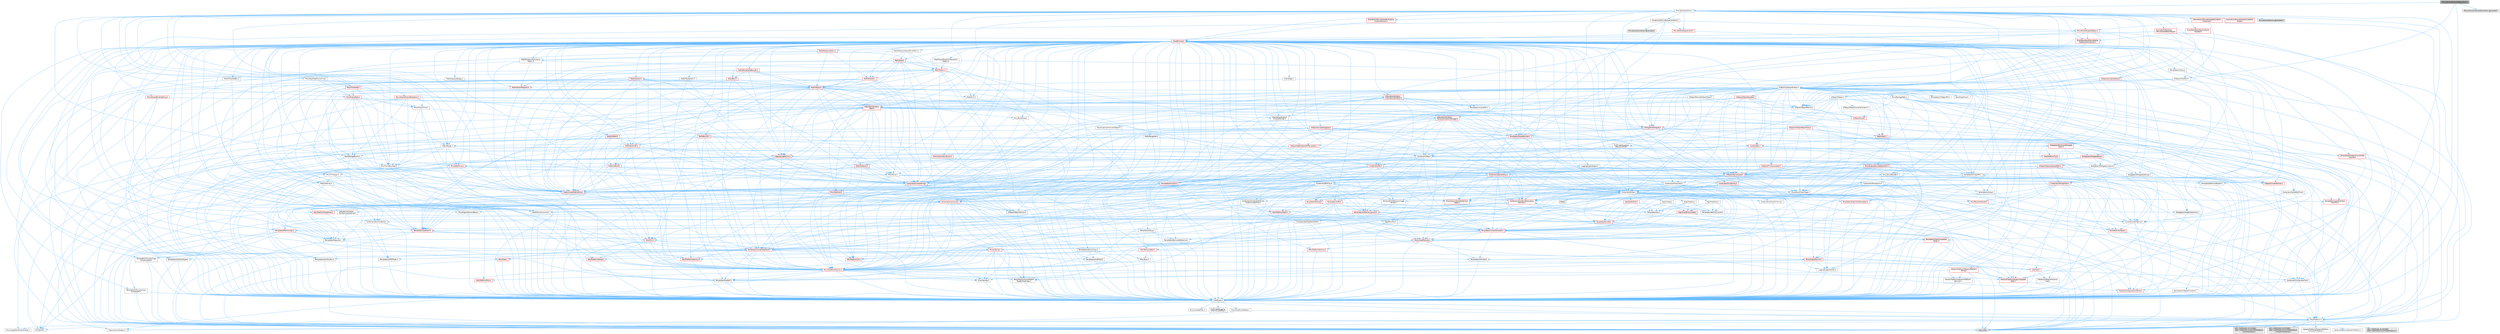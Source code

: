 digraph "IMovieSceneChannelDecoration.h"
{
 // INTERACTIVE_SVG=YES
 // LATEX_PDF_SIZE
  bgcolor="transparent";
  edge [fontname=Helvetica,fontsize=10,labelfontname=Helvetica,labelfontsize=10];
  node [fontname=Helvetica,fontsize=10,shape=box,height=0.2,width=0.4];
  Node1 [id="Node000001",label="IMovieSceneChannelDecoration.h",height=0.2,width=0.4,color="gray40", fillcolor="grey60", style="filled", fontcolor="black",tooltip=" "];
  Node1 -> Node2 [id="edge1_Node000001_Node000002",color="steelblue1",style="solid",tooltip=" "];
  Node2 [id="Node000002",label="CoreTypes.h",height=0.2,width=0.4,color="grey40", fillcolor="white", style="filled",URL="$dc/dec/CoreTypes_8h.html",tooltip=" "];
  Node2 -> Node3 [id="edge2_Node000002_Node000003",color="steelblue1",style="solid",tooltip=" "];
  Node3 [id="Node000003",label="HAL/Platform.h",height=0.2,width=0.4,color="grey40", fillcolor="white", style="filled",URL="$d9/dd0/Platform_8h.html",tooltip=" "];
  Node3 -> Node4 [id="edge3_Node000003_Node000004",color="steelblue1",style="solid",tooltip=" "];
  Node4 [id="Node000004",label="Misc/Build.h",height=0.2,width=0.4,color="grey40", fillcolor="white", style="filled",URL="$d3/dbb/Build_8h.html",tooltip=" "];
  Node3 -> Node5 [id="edge4_Node000003_Node000005",color="steelblue1",style="solid",tooltip=" "];
  Node5 [id="Node000005",label="Misc/LargeWorldCoordinates.h",height=0.2,width=0.4,color="grey40", fillcolor="white", style="filled",URL="$d2/dcb/LargeWorldCoordinates_8h.html",tooltip=" "];
  Node3 -> Node6 [id="edge5_Node000003_Node000006",color="steelblue1",style="solid",tooltip=" "];
  Node6 [id="Node000006",label="type_traits",height=0.2,width=0.4,color="grey60", fillcolor="#E0E0E0", style="filled",tooltip=" "];
  Node3 -> Node7 [id="edge6_Node000003_Node000007",color="steelblue1",style="solid",tooltip=" "];
  Node7 [id="Node000007",label="PreprocessorHelpers.h",height=0.2,width=0.4,color="grey40", fillcolor="white", style="filled",URL="$db/ddb/PreprocessorHelpers_8h.html",tooltip=" "];
  Node3 -> Node8 [id="edge7_Node000003_Node000008",color="steelblue1",style="solid",tooltip=" "];
  Node8 [id="Node000008",label="UBT_COMPILED_PLATFORM\l/UBT_COMPILED_PLATFORMPlatform\lCompilerPreSetup.h",height=0.2,width=0.4,color="grey60", fillcolor="#E0E0E0", style="filled",tooltip=" "];
  Node3 -> Node9 [id="edge8_Node000003_Node000009",color="steelblue1",style="solid",tooltip=" "];
  Node9 [id="Node000009",label="GenericPlatform/GenericPlatform\lCompilerPreSetup.h",height=0.2,width=0.4,color="grey40", fillcolor="white", style="filled",URL="$d9/dc8/GenericPlatformCompilerPreSetup_8h.html",tooltip=" "];
  Node3 -> Node10 [id="edge9_Node000003_Node000010",color="steelblue1",style="solid",tooltip=" "];
  Node10 [id="Node000010",label="GenericPlatform/GenericPlatform.h",height=0.2,width=0.4,color="grey40", fillcolor="white", style="filled",URL="$d6/d84/GenericPlatform_8h.html",tooltip=" "];
  Node3 -> Node11 [id="edge10_Node000003_Node000011",color="steelblue1",style="solid",tooltip=" "];
  Node11 [id="Node000011",label="UBT_COMPILED_PLATFORM\l/UBT_COMPILED_PLATFORMPlatform.h",height=0.2,width=0.4,color="grey60", fillcolor="#E0E0E0", style="filled",tooltip=" "];
  Node3 -> Node12 [id="edge11_Node000003_Node000012",color="steelblue1",style="solid",tooltip=" "];
  Node12 [id="Node000012",label="UBT_COMPILED_PLATFORM\l/UBT_COMPILED_PLATFORMPlatform\lCompilerSetup.h",height=0.2,width=0.4,color="grey60", fillcolor="#E0E0E0", style="filled",tooltip=" "];
  Node2 -> Node13 [id="edge12_Node000002_Node000013",color="steelblue1",style="solid",tooltip=" "];
  Node13 [id="Node000013",label="ProfilingDebugging\l/UMemoryDefines.h",height=0.2,width=0.4,color="grey40", fillcolor="white", style="filled",URL="$d2/da2/UMemoryDefines_8h.html",tooltip=" "];
  Node2 -> Node14 [id="edge13_Node000002_Node000014",color="steelblue1",style="solid",tooltip=" "];
  Node14 [id="Node000014",label="Misc/CoreMiscDefines.h",height=0.2,width=0.4,color="grey40", fillcolor="white", style="filled",URL="$da/d38/CoreMiscDefines_8h.html",tooltip=" "];
  Node14 -> Node3 [id="edge14_Node000014_Node000003",color="steelblue1",style="solid",tooltip=" "];
  Node14 -> Node7 [id="edge15_Node000014_Node000007",color="steelblue1",style="solid",tooltip=" "];
  Node2 -> Node15 [id="edge16_Node000002_Node000015",color="steelblue1",style="solid",tooltip=" "];
  Node15 [id="Node000015",label="Misc/CoreDefines.h",height=0.2,width=0.4,color="grey40", fillcolor="white", style="filled",URL="$d3/dd2/CoreDefines_8h.html",tooltip=" "];
  Node1 -> Node16 [id="edge17_Node000001_Node000016",color="steelblue1",style="solid",tooltip=" "];
  Node16 [id="Node000016",label="UObject/Interface.h",height=0.2,width=0.4,color="grey40", fillcolor="white", style="filled",URL="$d7/d91/Interface_8h.html",tooltip=" "];
  Node16 -> Node3 [id="edge18_Node000016_Node000003",color="steelblue1",style="solid",tooltip=" "];
  Node16 -> Node17 [id="edge19_Node000016_Node000017",color="steelblue1",style="solid",tooltip=" "];
  Node17 [id="Node000017",label="UObject/Object.h",height=0.2,width=0.4,color="grey40", fillcolor="white", style="filled",URL="$db/dbf/Object_8h.html",tooltip=" "];
  Node17 -> Node18 [id="edge20_Node000017_Node000018",color="steelblue1",style="solid",tooltip=" "];
  Node18 [id="Node000018",label="UObject/Script.h",height=0.2,width=0.4,color="red", fillcolor="#FFF0F0", style="filled",URL="$de/dc6/Script_8h.html",tooltip=" "];
  Node18 -> Node19 [id="edge21_Node000018_Node000019",color="steelblue1",style="solid",tooltip=" "];
  Node19 [id="Node000019",label="Delegates/Delegate.h",height=0.2,width=0.4,color="red", fillcolor="#FFF0F0", style="filled",URL="$d4/d80/Delegate_8h.html",tooltip=" "];
  Node19 -> Node2 [id="edge22_Node000019_Node000002",color="steelblue1",style="solid",tooltip=" "];
  Node19 -> Node20 [id="edge23_Node000019_Node000020",color="steelblue1",style="solid",tooltip=" "];
  Node20 [id="Node000020",label="Misc/AssertionMacros.h",height=0.2,width=0.4,color="red", fillcolor="#FFF0F0", style="filled",URL="$d0/dfa/AssertionMacros_8h.html",tooltip=" "];
  Node20 -> Node2 [id="edge24_Node000020_Node000002",color="steelblue1",style="solid",tooltip=" "];
  Node20 -> Node3 [id="edge25_Node000020_Node000003",color="steelblue1",style="solid",tooltip=" "];
  Node20 -> Node21 [id="edge26_Node000020_Node000021",color="steelblue1",style="solid",tooltip=" "];
  Node21 [id="Node000021",label="HAL/PlatformMisc.h",height=0.2,width=0.4,color="red", fillcolor="#FFF0F0", style="filled",URL="$d0/df5/PlatformMisc_8h.html",tooltip=" "];
  Node21 -> Node2 [id="edge27_Node000021_Node000002",color="steelblue1",style="solid",tooltip=" "];
  Node20 -> Node7 [id="edge28_Node000020_Node000007",color="steelblue1",style="solid",tooltip=" "];
  Node20 -> Node57 [id="edge29_Node000020_Node000057",color="steelblue1",style="solid",tooltip=" "];
  Node57 [id="Node000057",label="Templates/EnableIf.h",height=0.2,width=0.4,color="grey40", fillcolor="white", style="filled",URL="$d7/d60/EnableIf_8h.html",tooltip=" "];
  Node57 -> Node2 [id="edge30_Node000057_Node000002",color="steelblue1",style="solid",tooltip=" "];
  Node20 -> Node58 [id="edge31_Node000020_Node000058",color="steelblue1",style="solid",tooltip=" "];
  Node58 [id="Node000058",label="Templates/IsArrayOrRefOf\lTypeByPredicate.h",height=0.2,width=0.4,color="grey40", fillcolor="white", style="filled",URL="$d6/da1/IsArrayOrRefOfTypeByPredicate_8h.html",tooltip=" "];
  Node58 -> Node2 [id="edge32_Node000058_Node000002",color="steelblue1",style="solid",tooltip=" "];
  Node20 -> Node61 [id="edge33_Node000020_Node000061",color="steelblue1",style="solid",tooltip=" "];
  Node61 [id="Node000061",label="Traits/IsCharEncodingCompatible\lWith.h",height=0.2,width=0.4,color="red", fillcolor="#FFF0F0", style="filled",URL="$df/dd1/IsCharEncodingCompatibleWith_8h.html",tooltip=" "];
  Node61 -> Node6 [id="edge34_Node000061_Node000006",color="steelblue1",style="solid",tooltip=" "];
  Node20 -> Node63 [id="edge35_Node000020_Node000063",color="steelblue1",style="solid",tooltip=" "];
  Node63 [id="Node000063",label="Misc/VarArgs.h",height=0.2,width=0.4,color="grey40", fillcolor="white", style="filled",URL="$d5/d6f/VarArgs_8h.html",tooltip=" "];
  Node63 -> Node2 [id="edge36_Node000063_Node000002",color="steelblue1",style="solid",tooltip=" "];
  Node19 -> Node71 [id="edge37_Node000019_Node000071",color="steelblue1",style="solid",tooltip=" "];
  Node71 [id="Node000071",label="UObject/NameTypes.h",height=0.2,width=0.4,color="red", fillcolor="#FFF0F0", style="filled",URL="$d6/d35/NameTypes_8h.html",tooltip=" "];
  Node71 -> Node2 [id="edge38_Node000071_Node000002",color="steelblue1",style="solid",tooltip=" "];
  Node71 -> Node20 [id="edge39_Node000071_Node000020",color="steelblue1",style="solid",tooltip=" "];
  Node71 -> Node72 [id="edge40_Node000071_Node000072",color="steelblue1",style="solid",tooltip=" "];
  Node72 [id="Node000072",label="HAL/UnrealMemory.h",height=0.2,width=0.4,color="red", fillcolor="#FFF0F0", style="filled",URL="$d9/d96/UnrealMemory_8h.html",tooltip=" "];
  Node72 -> Node2 [id="edge41_Node000072_Node000002",color="steelblue1",style="solid",tooltip=" "];
  Node72 -> Node76 [id="edge42_Node000072_Node000076",color="steelblue1",style="solid",tooltip=" "];
  Node76 [id="Node000076",label="HAL/MemoryBase.h",height=0.2,width=0.4,color="red", fillcolor="#FFF0F0", style="filled",URL="$d6/d9f/MemoryBase_8h.html",tooltip=" "];
  Node76 -> Node2 [id="edge43_Node000076_Node000002",color="steelblue1",style="solid",tooltip=" "];
  Node76 -> Node50 [id="edge44_Node000076_Node000050",color="steelblue1",style="solid",tooltip=" "];
  Node50 [id="Node000050",label="HAL/PlatformAtomics.h",height=0.2,width=0.4,color="red", fillcolor="#FFF0F0", style="filled",URL="$d3/d36/PlatformAtomics_8h.html",tooltip=" "];
  Node50 -> Node2 [id="edge45_Node000050_Node000002",color="steelblue1",style="solid",tooltip=" "];
  Node76 -> Node33 [id="edge46_Node000076_Node000033",color="steelblue1",style="solid",tooltip=" "];
  Node33 [id="Node000033",label="HAL/PlatformCrt.h",height=0.2,width=0.4,color="red", fillcolor="#FFF0F0", style="filled",URL="$d8/d75/PlatformCrt_8h.html",tooltip=" "];
  Node76 -> Node77 [id="edge47_Node000076_Node000077",color="steelblue1",style="solid",tooltip=" "];
  Node77 [id="Node000077",label="Misc/Exec.h",height=0.2,width=0.4,color="grey40", fillcolor="white", style="filled",URL="$de/ddb/Exec_8h.html",tooltip=" "];
  Node77 -> Node2 [id="edge48_Node000077_Node000002",color="steelblue1",style="solid",tooltip=" "];
  Node77 -> Node20 [id="edge49_Node000077_Node000020",color="steelblue1",style="solid",tooltip=" "];
  Node76 -> Node78 [id="edge50_Node000076_Node000078",color="steelblue1",style="solid",tooltip=" "];
  Node78 [id="Node000078",label="Misc/OutputDevice.h",height=0.2,width=0.4,color="red", fillcolor="#FFF0F0", style="filled",URL="$d7/d32/OutputDevice_8h.html",tooltip=" "];
  Node78 -> Node28 [id="edge51_Node000078_Node000028",color="steelblue1",style="solid",tooltip=" "];
  Node28 [id="Node000028",label="CoreFwd.h",height=0.2,width=0.4,color="red", fillcolor="#FFF0F0", style="filled",URL="$d1/d1e/CoreFwd_8h.html",tooltip=" "];
  Node28 -> Node2 [id="edge52_Node000028_Node000002",color="steelblue1",style="solid",tooltip=" "];
  Node28 -> Node29 [id="edge53_Node000028_Node000029",color="steelblue1",style="solid",tooltip=" "];
  Node29 [id="Node000029",label="Containers/ContainersFwd.h",height=0.2,width=0.4,color="grey40", fillcolor="white", style="filled",URL="$d4/d0a/ContainersFwd_8h.html",tooltip=" "];
  Node29 -> Node3 [id="edge54_Node000029_Node000003",color="steelblue1",style="solid",tooltip=" "];
  Node29 -> Node2 [id="edge55_Node000029_Node000002",color="steelblue1",style="solid",tooltip=" "];
  Node29 -> Node26 [id="edge56_Node000029_Node000026",color="steelblue1",style="solid",tooltip=" "];
  Node26 [id="Node000026",label="Traits/IsContiguousContainer.h",height=0.2,width=0.4,color="red", fillcolor="#FFF0F0", style="filled",URL="$d5/d3c/IsContiguousContainer_8h.html",tooltip=" "];
  Node26 -> Node2 [id="edge57_Node000026_Node000002",color="steelblue1",style="solid",tooltip=" "];
  Node28 -> Node31 [id="edge58_Node000028_Node000031",color="steelblue1",style="solid",tooltip=" "];
  Node31 [id="Node000031",label="UObject/UObjectHierarchy\lFwd.h",height=0.2,width=0.4,color="grey40", fillcolor="white", style="filled",URL="$d3/d13/UObjectHierarchyFwd_8h.html",tooltip=" "];
  Node78 -> Node2 [id="edge59_Node000078_Node000002",color="steelblue1",style="solid",tooltip=" "];
  Node78 -> Node79 [id="edge60_Node000078_Node000079",color="steelblue1",style="solid",tooltip=" "];
  Node79 [id="Node000079",label="Logging/LogVerbosity.h",height=0.2,width=0.4,color="grey40", fillcolor="white", style="filled",URL="$d2/d8f/LogVerbosity_8h.html",tooltip=" "];
  Node79 -> Node2 [id="edge61_Node000079_Node000002",color="steelblue1",style="solid",tooltip=" "];
  Node78 -> Node63 [id="edge62_Node000078_Node000063",color="steelblue1",style="solid",tooltip=" "];
  Node78 -> Node58 [id="edge63_Node000078_Node000058",color="steelblue1",style="solid",tooltip=" "];
  Node78 -> Node61 [id="edge64_Node000078_Node000061",color="steelblue1",style="solid",tooltip=" "];
  Node72 -> Node89 [id="edge65_Node000072_Node000089",color="steelblue1",style="solid",tooltip=" "];
  Node89 [id="Node000089",label="HAL/PlatformMemory.h",height=0.2,width=0.4,color="red", fillcolor="#FFF0F0", style="filled",URL="$de/d68/PlatformMemory_8h.html",tooltip=" "];
  Node89 -> Node2 [id="edge66_Node000089_Node000002",color="steelblue1",style="solid",tooltip=" "];
  Node72 -> Node92 [id="edge67_Node000072_Node000092",color="steelblue1",style="solid",tooltip=" "];
  Node92 [id="Node000092",label="Templates/IsPointer.h",height=0.2,width=0.4,color="grey40", fillcolor="white", style="filled",URL="$d7/d05/IsPointer_8h.html",tooltip=" "];
  Node92 -> Node2 [id="edge68_Node000092_Node000002",color="steelblue1",style="solid",tooltip=" "];
  Node71 -> Node93 [id="edge69_Node000071_Node000093",color="steelblue1",style="solid",tooltip=" "];
  Node93 [id="Node000093",label="Templates/UnrealTypeTraits.h",height=0.2,width=0.4,color="red", fillcolor="#FFF0F0", style="filled",URL="$d2/d2d/UnrealTypeTraits_8h.html",tooltip=" "];
  Node93 -> Node2 [id="edge70_Node000093_Node000002",color="steelblue1",style="solid",tooltip=" "];
  Node93 -> Node92 [id="edge71_Node000093_Node000092",color="steelblue1",style="solid",tooltip=" "];
  Node93 -> Node20 [id="edge72_Node000093_Node000020",color="steelblue1",style="solid",tooltip=" "];
  Node93 -> Node85 [id="edge73_Node000093_Node000085",color="steelblue1",style="solid",tooltip=" "];
  Node85 [id="Node000085",label="Templates/AndOrNot.h",height=0.2,width=0.4,color="grey40", fillcolor="white", style="filled",URL="$db/d0a/AndOrNot_8h.html",tooltip=" "];
  Node85 -> Node2 [id="edge74_Node000085_Node000002",color="steelblue1",style="solid",tooltip=" "];
  Node93 -> Node57 [id="edge75_Node000093_Node000057",color="steelblue1",style="solid",tooltip=" "];
  Node93 -> Node94 [id="edge76_Node000093_Node000094",color="steelblue1",style="solid",tooltip=" "];
  Node94 [id="Node000094",label="Templates/IsArithmetic.h",height=0.2,width=0.4,color="grey40", fillcolor="white", style="filled",URL="$d2/d5d/IsArithmetic_8h.html",tooltip=" "];
  Node94 -> Node2 [id="edge77_Node000094_Node000002",color="steelblue1",style="solid",tooltip=" "];
  Node93 -> Node96 [id="edge78_Node000093_Node000096",color="steelblue1",style="solid",tooltip=" "];
  Node96 [id="Node000096",label="Templates/IsPODType.h",height=0.2,width=0.4,color="grey40", fillcolor="white", style="filled",URL="$d7/db1/IsPODType_8h.html",tooltip=" "];
  Node96 -> Node2 [id="edge79_Node000096_Node000002",color="steelblue1",style="solid",tooltip=" "];
  Node93 -> Node97 [id="edge80_Node000093_Node000097",color="steelblue1",style="solid",tooltip=" "];
  Node97 [id="Node000097",label="Templates/IsUECoreType.h",height=0.2,width=0.4,color="grey40", fillcolor="white", style="filled",URL="$d1/db8/IsUECoreType_8h.html",tooltip=" "];
  Node97 -> Node2 [id="edge81_Node000097_Node000002",color="steelblue1",style="solid",tooltip=" "];
  Node97 -> Node6 [id="edge82_Node000097_Node000006",color="steelblue1",style="solid",tooltip=" "];
  Node93 -> Node86 [id="edge83_Node000093_Node000086",color="steelblue1",style="solid",tooltip=" "];
  Node86 [id="Node000086",label="Templates/IsTriviallyCopy\lConstructible.h",height=0.2,width=0.4,color="grey40", fillcolor="white", style="filled",URL="$d3/d78/IsTriviallyCopyConstructible_8h.html",tooltip=" "];
  Node86 -> Node2 [id="edge84_Node000086_Node000002",color="steelblue1",style="solid",tooltip=" "];
  Node86 -> Node6 [id="edge85_Node000086_Node000006",color="steelblue1",style="solid",tooltip=" "];
  Node71 -> Node98 [id="edge86_Node000071_Node000098",color="steelblue1",style="solid",tooltip=" "];
  Node98 [id="Node000098",label="Templates/UnrealTemplate.h",height=0.2,width=0.4,color="red", fillcolor="#FFF0F0", style="filled",URL="$d4/d24/UnrealTemplate_8h.html",tooltip=" "];
  Node98 -> Node2 [id="edge87_Node000098_Node000002",color="steelblue1",style="solid",tooltip=" "];
  Node98 -> Node92 [id="edge88_Node000098_Node000092",color="steelblue1",style="solid",tooltip=" "];
  Node98 -> Node72 [id="edge89_Node000098_Node000072",color="steelblue1",style="solid",tooltip=" "];
  Node98 -> Node93 [id="edge90_Node000098_Node000093",color="steelblue1",style="solid",tooltip=" "];
  Node98 -> Node101 [id="edge91_Node000098_Node000101",color="steelblue1",style="solid",tooltip=" "];
  Node101 [id="Node000101",label="Templates/RemoveReference.h",height=0.2,width=0.4,color="grey40", fillcolor="white", style="filled",URL="$da/dbe/RemoveReference_8h.html",tooltip=" "];
  Node101 -> Node2 [id="edge92_Node000101_Node000002",color="steelblue1",style="solid",tooltip=" "];
  Node98 -> Node65 [id="edge93_Node000098_Node000065",color="steelblue1",style="solid",tooltip=" "];
  Node65 [id="Node000065",label="Templates/Requires.h",height=0.2,width=0.4,color="grey40", fillcolor="white", style="filled",URL="$dc/d96/Requires_8h.html",tooltip=" "];
  Node65 -> Node57 [id="edge94_Node000065_Node000057",color="steelblue1",style="solid",tooltip=" "];
  Node65 -> Node6 [id="edge95_Node000065_Node000006",color="steelblue1",style="solid",tooltip=" "];
  Node98 -> Node102 [id="edge96_Node000098_Node000102",color="steelblue1",style="solid",tooltip=" "];
  Node102 [id="Node000102",label="Templates/TypeCompatible\lBytes.h",height=0.2,width=0.4,color="red", fillcolor="#FFF0F0", style="filled",URL="$df/d0a/TypeCompatibleBytes_8h.html",tooltip=" "];
  Node102 -> Node2 [id="edge97_Node000102_Node000002",color="steelblue1",style="solid",tooltip=" "];
  Node102 -> Node6 [id="edge98_Node000102_Node000006",color="steelblue1",style="solid",tooltip=" "];
  Node98 -> Node26 [id="edge99_Node000098_Node000026",color="steelblue1",style="solid",tooltip=" "];
  Node98 -> Node6 [id="edge100_Node000098_Node000006",color="steelblue1",style="solid",tooltip=" "];
  Node71 -> Node104 [id="edge101_Node000071_Node000104",color="steelblue1",style="solid",tooltip=" "];
  Node104 [id="Node000104",label="Containers/UnrealString.h",height=0.2,width=0.4,color="red", fillcolor="#FFF0F0", style="filled",URL="$d5/dba/UnrealString_8h.html",tooltip=" "];
  Node71 -> Node111 [id="edge102_Node000071_Node000111",color="steelblue1",style="solid",tooltip=" "];
  Node111 [id="Node000111",label="Containers/StringConv.h",height=0.2,width=0.4,color="grey40", fillcolor="white", style="filled",URL="$d3/ddf/StringConv_8h.html",tooltip=" "];
  Node111 -> Node2 [id="edge103_Node000111_Node000002",color="steelblue1",style="solid",tooltip=" "];
  Node111 -> Node20 [id="edge104_Node000111_Node000020",color="steelblue1",style="solid",tooltip=" "];
  Node111 -> Node112 [id="edge105_Node000111_Node000112",color="steelblue1",style="solid",tooltip=" "];
  Node112 [id="Node000112",label="Containers/ContainerAllocation\lPolicies.h",height=0.2,width=0.4,color="red", fillcolor="#FFF0F0", style="filled",URL="$d7/dff/ContainerAllocationPolicies_8h.html",tooltip=" "];
  Node112 -> Node2 [id="edge106_Node000112_Node000002",color="steelblue1",style="solid",tooltip=" "];
  Node112 -> Node112 [id="edge107_Node000112_Node000112",color="steelblue1",style="solid",tooltip=" "];
  Node112 -> Node114 [id="edge108_Node000112_Node000114",color="steelblue1",style="solid",tooltip=" "];
  Node114 [id="Node000114",label="HAL/PlatformMath.h",height=0.2,width=0.4,color="red", fillcolor="#FFF0F0", style="filled",URL="$dc/d53/PlatformMath_8h.html",tooltip=" "];
  Node114 -> Node2 [id="edge109_Node000114_Node000002",color="steelblue1",style="solid",tooltip=" "];
  Node112 -> Node72 [id="edge110_Node000112_Node000072",color="steelblue1",style="solid",tooltip=" "];
  Node112 -> Node43 [id="edge111_Node000112_Node000043",color="steelblue1",style="solid",tooltip=" "];
  Node43 [id="Node000043",label="Math/NumericLimits.h",height=0.2,width=0.4,color="grey40", fillcolor="white", style="filled",URL="$df/d1b/NumericLimits_8h.html",tooltip=" "];
  Node43 -> Node2 [id="edge112_Node000043_Node000002",color="steelblue1",style="solid",tooltip=" "];
  Node112 -> Node20 [id="edge113_Node000112_Node000020",color="steelblue1",style="solid",tooltip=" "];
  Node112 -> Node123 [id="edge114_Node000112_Node000123",color="steelblue1",style="solid",tooltip=" "];
  Node123 [id="Node000123",label="Templates/MemoryOps.h",height=0.2,width=0.4,color="red", fillcolor="#FFF0F0", style="filled",URL="$db/dea/MemoryOps_8h.html",tooltip=" "];
  Node123 -> Node2 [id="edge115_Node000123_Node000002",color="steelblue1",style="solid",tooltip=" "];
  Node123 -> Node72 [id="edge116_Node000123_Node000072",color="steelblue1",style="solid",tooltip=" "];
  Node123 -> Node87 [id="edge117_Node000123_Node000087",color="steelblue1",style="solid",tooltip=" "];
  Node87 [id="Node000087",label="Templates/IsTriviallyCopy\lAssignable.h",height=0.2,width=0.4,color="grey40", fillcolor="white", style="filled",URL="$d2/df2/IsTriviallyCopyAssignable_8h.html",tooltip=" "];
  Node87 -> Node2 [id="edge118_Node000087_Node000002",color="steelblue1",style="solid",tooltip=" "];
  Node87 -> Node6 [id="edge119_Node000087_Node000006",color="steelblue1",style="solid",tooltip=" "];
  Node123 -> Node86 [id="edge120_Node000123_Node000086",color="steelblue1",style="solid",tooltip=" "];
  Node123 -> Node65 [id="edge121_Node000123_Node000065",color="steelblue1",style="solid",tooltip=" "];
  Node123 -> Node93 [id="edge122_Node000123_Node000093",color="steelblue1",style="solid",tooltip=" "];
  Node123 -> Node6 [id="edge123_Node000123_Node000006",color="steelblue1",style="solid",tooltip=" "];
  Node112 -> Node102 [id="edge124_Node000112_Node000102",color="steelblue1",style="solid",tooltip=" "];
  Node112 -> Node6 [id="edge125_Node000112_Node000006",color="steelblue1",style="solid",tooltip=" "];
  Node111 -> Node124 [id="edge126_Node000111_Node000124",color="steelblue1",style="solid",tooltip=" "];
  Node124 [id="Node000124",label="Containers/Array.h",height=0.2,width=0.4,color="grey40", fillcolor="white", style="filled",URL="$df/dd0/Array_8h.html",tooltip=" "];
  Node124 -> Node2 [id="edge127_Node000124_Node000002",color="steelblue1",style="solid",tooltip=" "];
  Node124 -> Node20 [id="edge128_Node000124_Node000020",color="steelblue1",style="solid",tooltip=" "];
  Node124 -> Node125 [id="edge129_Node000124_Node000125",color="steelblue1",style="solid",tooltip=" "];
  Node125 [id="Node000125",label="Misc/IntrusiveUnsetOptional\lState.h",height=0.2,width=0.4,color="red", fillcolor="#FFF0F0", style="filled",URL="$d2/d0a/IntrusiveUnsetOptionalState_8h.html",tooltip=" "];
  Node124 -> Node127 [id="edge130_Node000124_Node000127",color="steelblue1",style="solid",tooltip=" "];
  Node127 [id="Node000127",label="Misc/ReverseIterate.h",height=0.2,width=0.4,color="red", fillcolor="#FFF0F0", style="filled",URL="$db/de3/ReverseIterate_8h.html",tooltip=" "];
  Node127 -> Node3 [id="edge131_Node000127_Node000003",color="steelblue1",style="solid",tooltip=" "];
  Node124 -> Node72 [id="edge132_Node000124_Node000072",color="steelblue1",style="solid",tooltip=" "];
  Node124 -> Node93 [id="edge133_Node000124_Node000093",color="steelblue1",style="solid",tooltip=" "];
  Node124 -> Node98 [id="edge134_Node000124_Node000098",color="steelblue1",style="solid",tooltip=" "];
  Node124 -> Node129 [id="edge135_Node000124_Node000129",color="steelblue1",style="solid",tooltip=" "];
  Node129 [id="Node000129",label="Containers/AllowShrinking.h",height=0.2,width=0.4,color="grey40", fillcolor="white", style="filled",URL="$d7/d1a/AllowShrinking_8h.html",tooltip=" "];
  Node129 -> Node2 [id="edge136_Node000129_Node000002",color="steelblue1",style="solid",tooltip=" "];
  Node124 -> Node112 [id="edge137_Node000124_Node000112",color="steelblue1",style="solid",tooltip=" "];
  Node124 -> Node130 [id="edge138_Node000124_Node000130",color="steelblue1",style="solid",tooltip=" "];
  Node130 [id="Node000130",label="Containers/ContainerElement\lTypeCompatibility.h",height=0.2,width=0.4,color="grey40", fillcolor="white", style="filled",URL="$df/ddf/ContainerElementTypeCompatibility_8h.html",tooltip=" "];
  Node130 -> Node2 [id="edge139_Node000130_Node000002",color="steelblue1",style="solid",tooltip=" "];
  Node130 -> Node93 [id="edge140_Node000130_Node000093",color="steelblue1",style="solid",tooltip=" "];
  Node124 -> Node131 [id="edge141_Node000124_Node000131",color="steelblue1",style="solid",tooltip=" "];
  Node131 [id="Node000131",label="Serialization/Archive.h",height=0.2,width=0.4,color="red", fillcolor="#FFF0F0", style="filled",URL="$d7/d3b/Archive_8h.html",tooltip=" "];
  Node131 -> Node28 [id="edge142_Node000131_Node000028",color="steelblue1",style="solid",tooltip=" "];
  Node131 -> Node2 [id="edge143_Node000131_Node000002",color="steelblue1",style="solid",tooltip=" "];
  Node131 -> Node132 [id="edge144_Node000131_Node000132",color="steelblue1",style="solid",tooltip=" "];
  Node132 [id="Node000132",label="HAL/PlatformProperties.h",height=0.2,width=0.4,color="red", fillcolor="#FFF0F0", style="filled",URL="$d9/db0/PlatformProperties_8h.html",tooltip=" "];
  Node132 -> Node2 [id="edge145_Node000132_Node000002",color="steelblue1",style="solid",tooltip=" "];
  Node131 -> Node135 [id="edge146_Node000131_Node000135",color="steelblue1",style="solid",tooltip=" "];
  Node135 [id="Node000135",label="Internationalization\l/TextNamespaceFwd.h",height=0.2,width=0.4,color="grey40", fillcolor="white", style="filled",URL="$d8/d97/TextNamespaceFwd_8h.html",tooltip=" "];
  Node135 -> Node2 [id="edge147_Node000135_Node000002",color="steelblue1",style="solid",tooltip=" "];
  Node131 -> Node20 [id="edge148_Node000131_Node000020",color="steelblue1",style="solid",tooltip=" "];
  Node131 -> Node4 [id="edge149_Node000131_Node000004",color="steelblue1",style="solid",tooltip=" "];
  Node131 -> Node136 [id="edge150_Node000131_Node000136",color="steelblue1",style="solid",tooltip=" "];
  Node136 [id="Node000136",label="Misc/EngineVersionBase.h",height=0.2,width=0.4,color="grey40", fillcolor="white", style="filled",URL="$d5/d2b/EngineVersionBase_8h.html",tooltip=" "];
  Node136 -> Node2 [id="edge151_Node000136_Node000002",color="steelblue1",style="solid",tooltip=" "];
  Node131 -> Node63 [id="edge152_Node000131_Node000063",color="steelblue1",style="solid",tooltip=" "];
  Node131 -> Node57 [id="edge153_Node000131_Node000057",color="steelblue1",style="solid",tooltip=" "];
  Node131 -> Node58 [id="edge154_Node000131_Node000058",color="steelblue1",style="solid",tooltip=" "];
  Node131 -> Node139 [id="edge155_Node000131_Node000139",color="steelblue1",style="solid",tooltip=" "];
  Node139 [id="Node000139",label="Templates/IsEnumClass.h",height=0.2,width=0.4,color="grey40", fillcolor="white", style="filled",URL="$d7/d15/IsEnumClass_8h.html",tooltip=" "];
  Node139 -> Node2 [id="edge156_Node000139_Node000002",color="steelblue1",style="solid",tooltip=" "];
  Node139 -> Node85 [id="edge157_Node000139_Node000085",color="steelblue1",style="solid",tooltip=" "];
  Node131 -> Node98 [id="edge158_Node000131_Node000098",color="steelblue1",style="solid",tooltip=" "];
  Node131 -> Node61 [id="edge159_Node000131_Node000061",color="steelblue1",style="solid",tooltip=" "];
  Node131 -> Node140 [id="edge160_Node000131_Node000140",color="steelblue1",style="solid",tooltip=" "];
  Node140 [id="Node000140",label="UObject/ObjectVersion.h",height=0.2,width=0.4,color="grey40", fillcolor="white", style="filled",URL="$da/d63/ObjectVersion_8h.html",tooltip=" "];
  Node140 -> Node2 [id="edge161_Node000140_Node000002",color="steelblue1",style="solid",tooltip=" "];
  Node124 -> Node141 [id="edge162_Node000124_Node000141",color="steelblue1",style="solid",tooltip=" "];
  Node141 [id="Node000141",label="Serialization/MemoryImage\lWriter.h",height=0.2,width=0.4,color="grey40", fillcolor="white", style="filled",URL="$d0/d08/MemoryImageWriter_8h.html",tooltip=" "];
  Node141 -> Node2 [id="edge163_Node000141_Node000002",color="steelblue1",style="solid",tooltip=" "];
  Node141 -> Node142 [id="edge164_Node000141_Node000142",color="steelblue1",style="solid",tooltip=" "];
  Node142 [id="Node000142",label="Serialization/MemoryLayout.h",height=0.2,width=0.4,color="red", fillcolor="#FFF0F0", style="filled",URL="$d7/d66/MemoryLayout_8h.html",tooltip=" "];
  Node142 -> Node145 [id="edge165_Node000142_Node000145",color="steelblue1",style="solid",tooltip=" "];
  Node145 [id="Node000145",label="Containers/EnumAsByte.h",height=0.2,width=0.4,color="grey40", fillcolor="white", style="filled",URL="$d6/d9a/EnumAsByte_8h.html",tooltip=" "];
  Node145 -> Node2 [id="edge166_Node000145_Node000002",color="steelblue1",style="solid",tooltip=" "];
  Node145 -> Node96 [id="edge167_Node000145_Node000096",color="steelblue1",style="solid",tooltip=" "];
  Node145 -> Node146 [id="edge168_Node000145_Node000146",color="steelblue1",style="solid",tooltip=" "];
  Node146 [id="Node000146",label="Templates/TypeHash.h",height=0.2,width=0.4,color="red", fillcolor="#FFF0F0", style="filled",URL="$d1/d62/TypeHash_8h.html",tooltip=" "];
  Node146 -> Node2 [id="edge169_Node000146_Node000002",color="steelblue1",style="solid",tooltip=" "];
  Node146 -> Node65 [id="edge170_Node000146_Node000065",color="steelblue1",style="solid",tooltip=" "];
  Node146 -> Node147 [id="edge171_Node000146_Node000147",color="steelblue1",style="solid",tooltip=" "];
  Node147 [id="Node000147",label="Misc/Crc.h",height=0.2,width=0.4,color="red", fillcolor="#FFF0F0", style="filled",URL="$d4/dd2/Crc_8h.html",tooltip=" "];
  Node147 -> Node2 [id="edge172_Node000147_Node000002",color="steelblue1",style="solid",tooltip=" "];
  Node147 -> Node74 [id="edge173_Node000147_Node000074",color="steelblue1",style="solid",tooltip=" "];
  Node74 [id="Node000074",label="HAL/PlatformString.h",height=0.2,width=0.4,color="red", fillcolor="#FFF0F0", style="filled",URL="$db/db5/PlatformString_8h.html",tooltip=" "];
  Node74 -> Node2 [id="edge174_Node000074_Node000002",color="steelblue1",style="solid",tooltip=" "];
  Node147 -> Node20 [id="edge175_Node000147_Node000020",color="steelblue1",style="solid",tooltip=" "];
  Node147 -> Node148 [id="edge176_Node000147_Node000148",color="steelblue1",style="solid",tooltip=" "];
  Node148 [id="Node000148",label="Misc/CString.h",height=0.2,width=0.4,color="red", fillcolor="#FFF0F0", style="filled",URL="$d2/d49/CString_8h.html",tooltip=" "];
  Node148 -> Node2 [id="edge177_Node000148_Node000002",color="steelblue1",style="solid",tooltip=" "];
  Node148 -> Node33 [id="edge178_Node000148_Node000033",color="steelblue1",style="solid",tooltip=" "];
  Node148 -> Node74 [id="edge179_Node000148_Node000074",color="steelblue1",style="solid",tooltip=" "];
  Node148 -> Node20 [id="edge180_Node000148_Node000020",color="steelblue1",style="solid",tooltip=" "];
  Node148 -> Node149 [id="edge181_Node000148_Node000149",color="steelblue1",style="solid",tooltip=" "];
  Node149 [id="Node000149",label="Misc/Char.h",height=0.2,width=0.4,color="red", fillcolor="#FFF0F0", style="filled",URL="$d0/d58/Char_8h.html",tooltip=" "];
  Node149 -> Node2 [id="edge182_Node000149_Node000002",color="steelblue1",style="solid",tooltip=" "];
  Node149 -> Node6 [id="edge183_Node000149_Node000006",color="steelblue1",style="solid",tooltip=" "];
  Node148 -> Node63 [id="edge184_Node000148_Node000063",color="steelblue1",style="solid",tooltip=" "];
  Node148 -> Node58 [id="edge185_Node000148_Node000058",color="steelblue1",style="solid",tooltip=" "];
  Node148 -> Node61 [id="edge186_Node000148_Node000061",color="steelblue1",style="solid",tooltip=" "];
  Node147 -> Node149 [id="edge187_Node000147_Node000149",color="steelblue1",style="solid",tooltip=" "];
  Node147 -> Node93 [id="edge188_Node000147_Node000093",color="steelblue1",style="solid",tooltip=" "];
  Node146 -> Node6 [id="edge189_Node000146_Node000006",color="steelblue1",style="solid",tooltip=" "];
  Node142 -> Node23 [id="edge190_Node000142_Node000023",color="steelblue1",style="solid",tooltip=" "];
  Node23 [id="Node000023",label="Containers/StringFwd.h",height=0.2,width=0.4,color="grey40", fillcolor="white", style="filled",URL="$df/d37/StringFwd_8h.html",tooltip=" "];
  Node23 -> Node2 [id="edge191_Node000023_Node000002",color="steelblue1",style="solid",tooltip=" "];
  Node23 -> Node24 [id="edge192_Node000023_Node000024",color="steelblue1",style="solid",tooltip=" "];
  Node24 [id="Node000024",label="Traits/ElementType.h",height=0.2,width=0.4,color="red", fillcolor="#FFF0F0", style="filled",URL="$d5/d4f/ElementType_8h.html",tooltip=" "];
  Node24 -> Node3 [id="edge193_Node000024_Node000003",color="steelblue1",style="solid",tooltip=" "];
  Node24 -> Node6 [id="edge194_Node000024_Node000006",color="steelblue1",style="solid",tooltip=" "];
  Node23 -> Node26 [id="edge195_Node000023_Node000026",color="steelblue1",style="solid",tooltip=" "];
  Node142 -> Node72 [id="edge196_Node000142_Node000072",color="steelblue1",style="solid",tooltip=" "];
  Node142 -> Node57 [id="edge197_Node000142_Node000057",color="steelblue1",style="solid",tooltip=" "];
  Node142 -> Node98 [id="edge198_Node000142_Node000098",color="steelblue1",style="solid",tooltip=" "];
  Node124 -> Node155 [id="edge199_Node000124_Node000155",color="steelblue1",style="solid",tooltip=" "];
  Node155 [id="Node000155",label="Algo/Heapify.h",height=0.2,width=0.4,color="grey40", fillcolor="white", style="filled",URL="$d0/d2a/Heapify_8h.html",tooltip=" "];
  Node155 -> Node156 [id="edge200_Node000155_Node000156",color="steelblue1",style="solid",tooltip=" "];
  Node156 [id="Node000156",label="Algo/Impl/BinaryHeap.h",height=0.2,width=0.4,color="red", fillcolor="#FFF0F0", style="filled",URL="$d7/da3/Algo_2Impl_2BinaryHeap_8h.html",tooltip=" "];
  Node156 -> Node157 [id="edge201_Node000156_Node000157",color="steelblue1",style="solid",tooltip=" "];
  Node157 [id="Node000157",label="Templates/Invoke.h",height=0.2,width=0.4,color="red", fillcolor="#FFF0F0", style="filled",URL="$d7/deb/Invoke_8h.html",tooltip=" "];
  Node157 -> Node2 [id="edge202_Node000157_Node000002",color="steelblue1",style="solid",tooltip=" "];
  Node157 -> Node98 [id="edge203_Node000157_Node000098",color="steelblue1",style="solid",tooltip=" "];
  Node157 -> Node6 [id="edge204_Node000157_Node000006",color="steelblue1",style="solid",tooltip=" "];
  Node156 -> Node6 [id="edge205_Node000156_Node000006",color="steelblue1",style="solid",tooltip=" "];
  Node155 -> Node161 [id="edge206_Node000155_Node000161",color="steelblue1",style="solid",tooltip=" "];
  Node161 [id="Node000161",label="Templates/IdentityFunctor.h",height=0.2,width=0.4,color="grey40", fillcolor="white", style="filled",URL="$d7/d2e/IdentityFunctor_8h.html",tooltip=" "];
  Node161 -> Node3 [id="edge207_Node000161_Node000003",color="steelblue1",style="solid",tooltip=" "];
  Node155 -> Node157 [id="edge208_Node000155_Node000157",color="steelblue1",style="solid",tooltip=" "];
  Node155 -> Node162 [id="edge209_Node000155_Node000162",color="steelblue1",style="solid",tooltip=" "];
  Node162 [id="Node000162",label="Templates/Less.h",height=0.2,width=0.4,color="grey40", fillcolor="white", style="filled",URL="$de/dc8/Less_8h.html",tooltip=" "];
  Node162 -> Node2 [id="edge210_Node000162_Node000002",color="steelblue1",style="solid",tooltip=" "];
  Node162 -> Node98 [id="edge211_Node000162_Node000098",color="steelblue1",style="solid",tooltip=" "];
  Node155 -> Node98 [id="edge212_Node000155_Node000098",color="steelblue1",style="solid",tooltip=" "];
  Node124 -> Node163 [id="edge213_Node000124_Node000163",color="steelblue1",style="solid",tooltip=" "];
  Node163 [id="Node000163",label="Algo/HeapSort.h",height=0.2,width=0.4,color="grey40", fillcolor="white", style="filled",URL="$d3/d92/HeapSort_8h.html",tooltip=" "];
  Node163 -> Node156 [id="edge214_Node000163_Node000156",color="steelblue1",style="solid",tooltip=" "];
  Node163 -> Node161 [id="edge215_Node000163_Node000161",color="steelblue1",style="solid",tooltip=" "];
  Node163 -> Node162 [id="edge216_Node000163_Node000162",color="steelblue1",style="solid",tooltip=" "];
  Node163 -> Node98 [id="edge217_Node000163_Node000098",color="steelblue1",style="solid",tooltip=" "];
  Node124 -> Node164 [id="edge218_Node000124_Node000164",color="steelblue1",style="solid",tooltip=" "];
  Node164 [id="Node000164",label="Algo/IsHeap.h",height=0.2,width=0.4,color="grey40", fillcolor="white", style="filled",URL="$de/d32/IsHeap_8h.html",tooltip=" "];
  Node164 -> Node156 [id="edge219_Node000164_Node000156",color="steelblue1",style="solid",tooltip=" "];
  Node164 -> Node161 [id="edge220_Node000164_Node000161",color="steelblue1",style="solid",tooltip=" "];
  Node164 -> Node157 [id="edge221_Node000164_Node000157",color="steelblue1",style="solid",tooltip=" "];
  Node164 -> Node162 [id="edge222_Node000164_Node000162",color="steelblue1",style="solid",tooltip=" "];
  Node164 -> Node98 [id="edge223_Node000164_Node000098",color="steelblue1",style="solid",tooltip=" "];
  Node124 -> Node156 [id="edge224_Node000124_Node000156",color="steelblue1",style="solid",tooltip=" "];
  Node124 -> Node165 [id="edge225_Node000124_Node000165",color="steelblue1",style="solid",tooltip=" "];
  Node165 [id="Node000165",label="Algo/StableSort.h",height=0.2,width=0.4,color="red", fillcolor="#FFF0F0", style="filled",URL="$d7/d3c/StableSort_8h.html",tooltip=" "];
  Node165 -> Node161 [id="edge226_Node000165_Node000161",color="steelblue1",style="solid",tooltip=" "];
  Node165 -> Node157 [id="edge227_Node000165_Node000157",color="steelblue1",style="solid",tooltip=" "];
  Node165 -> Node162 [id="edge228_Node000165_Node000162",color="steelblue1",style="solid",tooltip=" "];
  Node165 -> Node98 [id="edge229_Node000165_Node000098",color="steelblue1",style="solid",tooltip=" "];
  Node124 -> Node168 [id="edge230_Node000124_Node000168",color="steelblue1",style="solid",tooltip=" "];
  Node168 [id="Node000168",label="Concepts/GetTypeHashable.h",height=0.2,width=0.4,color="grey40", fillcolor="white", style="filled",URL="$d3/da2/GetTypeHashable_8h.html",tooltip=" "];
  Node168 -> Node2 [id="edge231_Node000168_Node000002",color="steelblue1",style="solid",tooltip=" "];
  Node168 -> Node146 [id="edge232_Node000168_Node000146",color="steelblue1",style="solid",tooltip=" "];
  Node124 -> Node161 [id="edge233_Node000124_Node000161",color="steelblue1",style="solid",tooltip=" "];
  Node124 -> Node157 [id="edge234_Node000124_Node000157",color="steelblue1",style="solid",tooltip=" "];
  Node124 -> Node162 [id="edge235_Node000124_Node000162",color="steelblue1",style="solid",tooltip=" "];
  Node124 -> Node169 [id="edge236_Node000124_Node000169",color="steelblue1",style="solid",tooltip=" "];
  Node169 [id="Node000169",label="Templates/LosesQualifiers\lFromTo.h",height=0.2,width=0.4,color="red", fillcolor="#FFF0F0", style="filled",URL="$d2/db3/LosesQualifiersFromTo_8h.html",tooltip=" "];
  Node169 -> Node6 [id="edge237_Node000169_Node000006",color="steelblue1",style="solid",tooltip=" "];
  Node124 -> Node65 [id="edge238_Node000124_Node000065",color="steelblue1",style="solid",tooltip=" "];
  Node124 -> Node170 [id="edge239_Node000124_Node000170",color="steelblue1",style="solid",tooltip=" "];
  Node170 [id="Node000170",label="Templates/Sorting.h",height=0.2,width=0.4,color="red", fillcolor="#FFF0F0", style="filled",URL="$d3/d9e/Sorting_8h.html",tooltip=" "];
  Node170 -> Node2 [id="edge240_Node000170_Node000002",color="steelblue1",style="solid",tooltip=" "];
  Node170 -> Node114 [id="edge241_Node000170_Node000114",color="steelblue1",style="solid",tooltip=" "];
  Node170 -> Node162 [id="edge242_Node000170_Node000162",color="steelblue1",style="solid",tooltip=" "];
  Node124 -> Node174 [id="edge243_Node000124_Node000174",color="steelblue1",style="solid",tooltip=" "];
  Node174 [id="Node000174",label="Templates/AlignmentTemplates.h",height=0.2,width=0.4,color="red", fillcolor="#FFF0F0", style="filled",URL="$dd/d32/AlignmentTemplates_8h.html",tooltip=" "];
  Node174 -> Node2 [id="edge244_Node000174_Node000002",color="steelblue1",style="solid",tooltip=" "];
  Node174 -> Node92 [id="edge245_Node000174_Node000092",color="steelblue1",style="solid",tooltip=" "];
  Node124 -> Node24 [id="edge246_Node000124_Node000024",color="steelblue1",style="solid",tooltip=" "];
  Node124 -> Node120 [id="edge247_Node000124_Node000120",color="steelblue1",style="solid",tooltip=" "];
  Node120 [id="Node000120",label="limits",height=0.2,width=0.4,color="grey60", fillcolor="#E0E0E0", style="filled",tooltip=" "];
  Node124 -> Node6 [id="edge248_Node000124_Node000006",color="steelblue1",style="solid",tooltip=" "];
  Node111 -> Node148 [id="edge249_Node000111_Node000148",color="steelblue1",style="solid",tooltip=" "];
  Node111 -> Node175 [id="edge250_Node000111_Node000175",color="steelblue1",style="solid",tooltip=" "];
  Node175 [id="Node000175",label="Templates/IsArray.h",height=0.2,width=0.4,color="grey40", fillcolor="white", style="filled",URL="$d8/d8d/IsArray_8h.html",tooltip=" "];
  Node175 -> Node2 [id="edge251_Node000175_Node000002",color="steelblue1",style="solid",tooltip=" "];
  Node111 -> Node98 [id="edge252_Node000111_Node000098",color="steelblue1",style="solid",tooltip=" "];
  Node111 -> Node93 [id="edge253_Node000111_Node000093",color="steelblue1",style="solid",tooltip=" "];
  Node111 -> Node24 [id="edge254_Node000111_Node000024",color="steelblue1",style="solid",tooltip=" "];
  Node111 -> Node61 [id="edge255_Node000111_Node000061",color="steelblue1",style="solid",tooltip=" "];
  Node111 -> Node26 [id="edge256_Node000111_Node000026",color="steelblue1",style="solid",tooltip=" "];
  Node111 -> Node6 [id="edge257_Node000111_Node000006",color="steelblue1",style="solid",tooltip=" "];
  Node71 -> Node23 [id="edge258_Node000071_Node000023",color="steelblue1",style="solid",tooltip=" "];
  Node71 -> Node176 [id="edge259_Node000071_Node000176",color="steelblue1",style="solid",tooltip=" "];
  Node176 [id="Node000176",label="UObject/UnrealNames.h",height=0.2,width=0.4,color="red", fillcolor="#FFF0F0", style="filled",URL="$d8/db1/UnrealNames_8h.html",tooltip=" "];
  Node176 -> Node2 [id="edge260_Node000176_Node000002",color="steelblue1",style="solid",tooltip=" "];
  Node71 -> Node142 [id="edge261_Node000071_Node000142",color="steelblue1",style="solid",tooltip=" "];
  Node71 -> Node125 [id="edge262_Node000071_Node000125",color="steelblue1",style="solid",tooltip=" "];
  Node19 -> Node184 [id="edge263_Node000019_Node000184",color="steelblue1",style="solid",tooltip=" "];
  Node184 [id="Node000184",label="Templates/SharedPointer.h",height=0.2,width=0.4,color="red", fillcolor="#FFF0F0", style="filled",URL="$d2/d17/SharedPointer_8h.html",tooltip=" "];
  Node184 -> Node2 [id="edge264_Node000184_Node000002",color="steelblue1",style="solid",tooltip=" "];
  Node184 -> Node125 [id="edge265_Node000184_Node000125",color="steelblue1",style="solid",tooltip=" "];
  Node184 -> Node185 [id="edge266_Node000184_Node000185",color="steelblue1",style="solid",tooltip=" "];
  Node185 [id="Node000185",label="Templates/PointerIsConvertible\lFromTo.h",height=0.2,width=0.4,color="red", fillcolor="#FFF0F0", style="filled",URL="$d6/d65/PointerIsConvertibleFromTo_8h.html",tooltip=" "];
  Node185 -> Node2 [id="edge267_Node000185_Node000002",color="steelblue1",style="solid",tooltip=" "];
  Node185 -> Node169 [id="edge268_Node000185_Node000169",color="steelblue1",style="solid",tooltip=" "];
  Node185 -> Node6 [id="edge269_Node000185_Node000006",color="steelblue1",style="solid",tooltip=" "];
  Node184 -> Node20 [id="edge270_Node000184_Node000020",color="steelblue1",style="solid",tooltip=" "];
  Node184 -> Node72 [id="edge271_Node000184_Node000072",color="steelblue1",style="solid",tooltip=" "];
  Node184 -> Node124 [id="edge272_Node000184_Node000124",color="steelblue1",style="solid",tooltip=" "];
  Node184 -> Node186 [id="edge273_Node000184_Node000186",color="steelblue1",style="solid",tooltip=" "];
  Node186 [id="Node000186",label="Containers/Map.h",height=0.2,width=0.4,color="grey40", fillcolor="white", style="filled",URL="$df/d79/Map_8h.html",tooltip=" "];
  Node186 -> Node2 [id="edge274_Node000186_Node000002",color="steelblue1",style="solid",tooltip=" "];
  Node186 -> Node187 [id="edge275_Node000186_Node000187",color="steelblue1",style="solid",tooltip=" "];
  Node187 [id="Node000187",label="Algo/Reverse.h",height=0.2,width=0.4,color="grey40", fillcolor="white", style="filled",URL="$d5/d93/Reverse_8h.html",tooltip=" "];
  Node187 -> Node2 [id="edge276_Node000187_Node000002",color="steelblue1",style="solid",tooltip=" "];
  Node187 -> Node98 [id="edge277_Node000187_Node000098",color="steelblue1",style="solid",tooltip=" "];
  Node186 -> Node130 [id="edge278_Node000186_Node000130",color="steelblue1",style="solid",tooltip=" "];
  Node186 -> Node188 [id="edge279_Node000186_Node000188",color="steelblue1",style="solid",tooltip=" "];
  Node188 [id="Node000188",label="Containers/Set.h",height=0.2,width=0.4,color="red", fillcolor="#FFF0F0", style="filled",URL="$d4/d45/Set_8h.html",tooltip=" "];
  Node188 -> Node112 [id="edge280_Node000188_Node000112",color="steelblue1",style="solid",tooltip=" "];
  Node188 -> Node130 [id="edge281_Node000188_Node000130",color="steelblue1",style="solid",tooltip=" "];
  Node188 -> Node190 [id="edge282_Node000188_Node000190",color="steelblue1",style="solid",tooltip=" "];
  Node190 [id="Node000190",label="Containers/SparseArray.h",height=0.2,width=0.4,color="red", fillcolor="#FFF0F0", style="filled",URL="$d5/dbf/SparseArray_8h.html",tooltip=" "];
  Node190 -> Node2 [id="edge283_Node000190_Node000002",color="steelblue1",style="solid",tooltip=" "];
  Node190 -> Node20 [id="edge284_Node000190_Node000020",color="steelblue1",style="solid",tooltip=" "];
  Node190 -> Node72 [id="edge285_Node000190_Node000072",color="steelblue1",style="solid",tooltip=" "];
  Node190 -> Node93 [id="edge286_Node000190_Node000093",color="steelblue1",style="solid",tooltip=" "];
  Node190 -> Node98 [id="edge287_Node000190_Node000098",color="steelblue1",style="solid",tooltip=" "];
  Node190 -> Node112 [id="edge288_Node000190_Node000112",color="steelblue1",style="solid",tooltip=" "];
  Node190 -> Node162 [id="edge289_Node000190_Node000162",color="steelblue1",style="solid",tooltip=" "];
  Node190 -> Node124 [id="edge290_Node000190_Node000124",color="steelblue1",style="solid",tooltip=" "];
  Node190 -> Node173 [id="edge291_Node000190_Node000173",color="steelblue1",style="solid",tooltip=" "];
  Node173 [id="Node000173",label="Math/UnrealMathUtility.h",height=0.2,width=0.4,color="red", fillcolor="#FFF0F0", style="filled",URL="$db/db8/UnrealMathUtility_8h.html",tooltip=" "];
  Node173 -> Node2 [id="edge292_Node000173_Node000002",color="steelblue1",style="solid",tooltip=" "];
  Node173 -> Node20 [id="edge293_Node000173_Node000020",color="steelblue1",style="solid",tooltip=" "];
  Node173 -> Node114 [id="edge294_Node000173_Node000114",color="steelblue1",style="solid",tooltip=" "];
  Node173 -> Node65 [id="edge295_Node000173_Node000065",color="steelblue1",style="solid",tooltip=" "];
  Node190 -> Node191 [id="edge296_Node000190_Node000191",color="steelblue1",style="solid",tooltip=" "];
  Node191 [id="Node000191",label="Containers/ScriptArray.h",height=0.2,width=0.4,color="red", fillcolor="#FFF0F0", style="filled",URL="$dc/daf/ScriptArray_8h.html",tooltip=" "];
  Node191 -> Node2 [id="edge297_Node000191_Node000002",color="steelblue1",style="solid",tooltip=" "];
  Node191 -> Node20 [id="edge298_Node000191_Node000020",color="steelblue1",style="solid",tooltip=" "];
  Node191 -> Node72 [id="edge299_Node000191_Node000072",color="steelblue1",style="solid",tooltip=" "];
  Node191 -> Node129 [id="edge300_Node000191_Node000129",color="steelblue1",style="solid",tooltip=" "];
  Node191 -> Node112 [id="edge301_Node000191_Node000112",color="steelblue1",style="solid",tooltip=" "];
  Node191 -> Node124 [id="edge302_Node000191_Node000124",color="steelblue1",style="solid",tooltip=" "];
  Node190 -> Node192 [id="edge303_Node000190_Node000192",color="steelblue1",style="solid",tooltip=" "];
  Node192 [id="Node000192",label="Containers/BitArray.h",height=0.2,width=0.4,color="grey40", fillcolor="white", style="filled",URL="$d1/de4/BitArray_8h.html",tooltip=" "];
  Node192 -> Node112 [id="edge304_Node000192_Node000112",color="steelblue1",style="solid",tooltip=" "];
  Node192 -> Node2 [id="edge305_Node000192_Node000002",color="steelblue1",style="solid",tooltip=" "];
  Node192 -> Node50 [id="edge306_Node000192_Node000050",color="steelblue1",style="solid",tooltip=" "];
  Node192 -> Node72 [id="edge307_Node000192_Node000072",color="steelblue1",style="solid",tooltip=" "];
  Node192 -> Node173 [id="edge308_Node000192_Node000173",color="steelblue1",style="solid",tooltip=" "];
  Node192 -> Node20 [id="edge309_Node000192_Node000020",color="steelblue1",style="solid",tooltip=" "];
  Node192 -> Node45 [id="edge310_Node000192_Node000045",color="steelblue1",style="solid",tooltip=" "];
  Node45 [id="Node000045",label="Misc/EnumClassFlags.h",height=0.2,width=0.4,color="grey40", fillcolor="white", style="filled",URL="$d8/de7/EnumClassFlags_8h.html",tooltip=" "];
  Node192 -> Node131 [id="edge311_Node000192_Node000131",color="steelblue1",style="solid",tooltip=" "];
  Node192 -> Node141 [id="edge312_Node000192_Node000141",color="steelblue1",style="solid",tooltip=" "];
  Node192 -> Node142 [id="edge313_Node000192_Node000142",color="steelblue1",style="solid",tooltip=" "];
  Node192 -> Node57 [id="edge314_Node000192_Node000057",color="steelblue1",style="solid",tooltip=" "];
  Node192 -> Node157 [id="edge315_Node000192_Node000157",color="steelblue1",style="solid",tooltip=" "];
  Node192 -> Node98 [id="edge316_Node000192_Node000098",color="steelblue1",style="solid",tooltip=" "];
  Node192 -> Node93 [id="edge317_Node000192_Node000093",color="steelblue1",style="solid",tooltip=" "];
  Node190 -> Node141 [id="edge318_Node000190_Node000141",color="steelblue1",style="solid",tooltip=" "];
  Node190 -> Node104 [id="edge319_Node000190_Node000104",color="steelblue1",style="solid",tooltip=" "];
  Node190 -> Node125 [id="edge320_Node000190_Node000125",color="steelblue1",style="solid",tooltip=" "];
  Node188 -> Node29 [id="edge321_Node000188_Node000029",color="steelblue1",style="solid",tooltip=" "];
  Node188 -> Node173 [id="edge322_Node000188_Node000173",color="steelblue1",style="solid",tooltip=" "];
  Node188 -> Node20 [id="edge323_Node000188_Node000020",color="steelblue1",style="solid",tooltip=" "];
  Node188 -> Node208 [id="edge324_Node000188_Node000208",color="steelblue1",style="solid",tooltip=" "];
  Node208 [id="Node000208",label="Misc/StructBuilder.h",height=0.2,width=0.4,color="grey40", fillcolor="white", style="filled",URL="$d9/db3/StructBuilder_8h.html",tooltip=" "];
  Node208 -> Node2 [id="edge325_Node000208_Node000002",color="steelblue1",style="solid",tooltip=" "];
  Node208 -> Node173 [id="edge326_Node000208_Node000173",color="steelblue1",style="solid",tooltip=" "];
  Node208 -> Node174 [id="edge327_Node000208_Node000174",color="steelblue1",style="solid",tooltip=" "];
  Node188 -> Node141 [id="edge328_Node000188_Node000141",color="steelblue1",style="solid",tooltip=" "];
  Node188 -> Node209 [id="edge329_Node000188_Node000209",color="steelblue1",style="solid",tooltip=" "];
  Node209 [id="Node000209",label="Templates/Function.h",height=0.2,width=0.4,color="red", fillcolor="#FFF0F0", style="filled",URL="$df/df5/Function_8h.html",tooltip=" "];
  Node209 -> Node2 [id="edge330_Node000209_Node000002",color="steelblue1",style="solid",tooltip=" "];
  Node209 -> Node20 [id="edge331_Node000209_Node000020",color="steelblue1",style="solid",tooltip=" "];
  Node209 -> Node125 [id="edge332_Node000209_Node000125",color="steelblue1",style="solid",tooltip=" "];
  Node209 -> Node72 [id="edge333_Node000209_Node000072",color="steelblue1",style="solid",tooltip=" "];
  Node209 -> Node93 [id="edge334_Node000209_Node000093",color="steelblue1",style="solid",tooltip=" "];
  Node209 -> Node157 [id="edge335_Node000209_Node000157",color="steelblue1",style="solid",tooltip=" "];
  Node209 -> Node98 [id="edge336_Node000209_Node000098",color="steelblue1",style="solid",tooltip=" "];
  Node209 -> Node65 [id="edge337_Node000209_Node000065",color="steelblue1",style="solid",tooltip=" "];
  Node209 -> Node173 [id="edge338_Node000209_Node000173",color="steelblue1",style="solid",tooltip=" "];
  Node209 -> Node6 [id="edge339_Node000209_Node000006",color="steelblue1",style="solid",tooltip=" "];
  Node188 -> Node170 [id="edge340_Node000188_Node000170",color="steelblue1",style="solid",tooltip=" "];
  Node188 -> Node146 [id="edge341_Node000188_Node000146",color="steelblue1",style="solid",tooltip=" "];
  Node188 -> Node98 [id="edge342_Node000188_Node000098",color="steelblue1",style="solid",tooltip=" "];
  Node188 -> Node6 [id="edge343_Node000188_Node000006",color="steelblue1",style="solid",tooltip=" "];
  Node186 -> Node104 [id="edge344_Node000186_Node000104",color="steelblue1",style="solid",tooltip=" "];
  Node186 -> Node20 [id="edge345_Node000186_Node000020",color="steelblue1",style="solid",tooltip=" "];
  Node186 -> Node208 [id="edge346_Node000186_Node000208",color="steelblue1",style="solid",tooltip=" "];
  Node186 -> Node209 [id="edge347_Node000186_Node000209",color="steelblue1",style="solid",tooltip=" "];
  Node186 -> Node170 [id="edge348_Node000186_Node000170",color="steelblue1",style="solid",tooltip=" "];
  Node186 -> Node212 [id="edge349_Node000186_Node000212",color="steelblue1",style="solid",tooltip=" "];
  Node212 [id="Node000212",label="Templates/Tuple.h",height=0.2,width=0.4,color="red", fillcolor="#FFF0F0", style="filled",URL="$d2/d4f/Tuple_8h.html",tooltip=" "];
  Node212 -> Node2 [id="edge350_Node000212_Node000002",color="steelblue1",style="solid",tooltip=" "];
  Node212 -> Node98 [id="edge351_Node000212_Node000098",color="steelblue1",style="solid",tooltip=" "];
  Node212 -> Node213 [id="edge352_Node000212_Node000213",color="steelblue1",style="solid",tooltip=" "];
  Node213 [id="Node000213",label="Delegates/IntegerSequence.h",height=0.2,width=0.4,color="grey40", fillcolor="white", style="filled",URL="$d2/dcc/IntegerSequence_8h.html",tooltip=" "];
  Node213 -> Node2 [id="edge353_Node000213_Node000002",color="steelblue1",style="solid",tooltip=" "];
  Node212 -> Node157 [id="edge354_Node000212_Node000157",color="steelblue1",style="solid",tooltip=" "];
  Node212 -> Node142 [id="edge355_Node000212_Node000142",color="steelblue1",style="solid",tooltip=" "];
  Node212 -> Node65 [id="edge356_Node000212_Node000065",color="steelblue1",style="solid",tooltip=" "];
  Node212 -> Node146 [id="edge357_Node000212_Node000146",color="steelblue1",style="solid",tooltip=" "];
  Node212 -> Node6 [id="edge358_Node000212_Node000006",color="steelblue1",style="solid",tooltip=" "];
  Node186 -> Node98 [id="edge359_Node000186_Node000098",color="steelblue1",style="solid",tooltip=" "];
  Node186 -> Node93 [id="edge360_Node000186_Node000093",color="steelblue1",style="solid",tooltip=" "];
  Node186 -> Node6 [id="edge361_Node000186_Node000006",color="steelblue1",style="solid",tooltip=" "];
  Node184 -> Node215 [id="edge362_Node000184_Node000215",color="steelblue1",style="solid",tooltip=" "];
  Node215 [id="Node000215",label="CoreGlobals.h",height=0.2,width=0.4,color="red", fillcolor="#FFF0F0", style="filled",URL="$d5/d8c/CoreGlobals_8h.html",tooltip=" "];
  Node215 -> Node104 [id="edge363_Node000215_Node000104",color="steelblue1",style="solid",tooltip=" "];
  Node215 -> Node2 [id="edge364_Node000215_Node000002",color="steelblue1",style="solid",tooltip=" "];
  Node215 -> Node216 [id="edge365_Node000215_Node000216",color="steelblue1",style="solid",tooltip=" "];
  Node216 [id="Node000216",label="HAL/PlatformTLS.h",height=0.2,width=0.4,color="red", fillcolor="#FFF0F0", style="filled",URL="$d0/def/PlatformTLS_8h.html",tooltip=" "];
  Node216 -> Node2 [id="edge366_Node000216_Node000002",color="steelblue1",style="solid",tooltip=" "];
  Node215 -> Node219 [id="edge367_Node000215_Node000219",color="steelblue1",style="solid",tooltip=" "];
  Node219 [id="Node000219",label="Logging/LogMacros.h",height=0.2,width=0.4,color="red", fillcolor="#FFF0F0", style="filled",URL="$d0/d16/LogMacros_8h.html",tooltip=" "];
  Node219 -> Node104 [id="edge368_Node000219_Node000104",color="steelblue1",style="solid",tooltip=" "];
  Node219 -> Node2 [id="edge369_Node000219_Node000002",color="steelblue1",style="solid",tooltip=" "];
  Node219 -> Node7 [id="edge370_Node000219_Node000007",color="steelblue1",style="solid",tooltip=" "];
  Node219 -> Node220 [id="edge371_Node000219_Node000220",color="steelblue1",style="solid",tooltip=" "];
  Node220 [id="Node000220",label="Logging/LogCategory.h",height=0.2,width=0.4,color="grey40", fillcolor="white", style="filled",URL="$d9/d36/LogCategory_8h.html",tooltip=" "];
  Node220 -> Node2 [id="edge372_Node000220_Node000002",color="steelblue1",style="solid",tooltip=" "];
  Node220 -> Node79 [id="edge373_Node000220_Node000079",color="steelblue1",style="solid",tooltip=" "];
  Node220 -> Node71 [id="edge374_Node000220_Node000071",color="steelblue1",style="solid",tooltip=" "];
  Node219 -> Node79 [id="edge375_Node000219_Node000079",color="steelblue1",style="solid",tooltip=" "];
  Node219 -> Node20 [id="edge376_Node000219_Node000020",color="steelblue1",style="solid",tooltip=" "];
  Node219 -> Node4 [id="edge377_Node000219_Node000004",color="steelblue1",style="solid",tooltip=" "];
  Node219 -> Node63 [id="edge378_Node000219_Node000063",color="steelblue1",style="solid",tooltip=" "];
  Node219 -> Node57 [id="edge379_Node000219_Node000057",color="steelblue1",style="solid",tooltip=" "];
  Node219 -> Node58 [id="edge380_Node000219_Node000058",color="steelblue1",style="solid",tooltip=" "];
  Node219 -> Node61 [id="edge381_Node000219_Node000061",color="steelblue1",style="solid",tooltip=" "];
  Node219 -> Node6 [id="edge382_Node000219_Node000006",color="steelblue1",style="solid",tooltip=" "];
  Node215 -> Node4 [id="edge383_Node000215_Node000004",color="steelblue1",style="solid",tooltip=" "];
  Node215 -> Node45 [id="edge384_Node000215_Node000045",color="steelblue1",style="solid",tooltip=" "];
  Node215 -> Node78 [id="edge385_Node000215_Node000078",color="steelblue1",style="solid",tooltip=" "];
  Node215 -> Node71 [id="edge386_Node000215_Node000071",color="steelblue1",style="solid",tooltip=" "];
  Node19 -> Node227 [id="edge387_Node000019_Node000227",color="steelblue1",style="solid",tooltip=" "];
  Node227 [id="Node000227",label="UObject/WeakObjectPtrTemplates.h",height=0.2,width=0.4,color="red", fillcolor="#FFF0F0", style="filled",URL="$d8/d3b/WeakObjectPtrTemplates_8h.html",tooltip=" "];
  Node227 -> Node2 [id="edge388_Node000227_Node000002",color="steelblue1",style="solid",tooltip=" "];
  Node227 -> Node169 [id="edge389_Node000227_Node000169",color="steelblue1",style="solid",tooltip=" "];
  Node227 -> Node65 [id="edge390_Node000227_Node000065",color="steelblue1",style="solid",tooltip=" "];
  Node227 -> Node186 [id="edge391_Node000227_Node000186",color="steelblue1",style="solid",tooltip=" "];
  Node227 -> Node6 [id="edge392_Node000227_Node000006",color="steelblue1",style="solid",tooltip=" "];
  Node19 -> Node230 [id="edge393_Node000019_Node000230",color="steelblue1",style="solid",tooltip=" "];
  Node230 [id="Node000230",label="Delegates/MulticastDelegate\lBase.h",height=0.2,width=0.4,color="red", fillcolor="#FFF0F0", style="filled",URL="$db/d16/MulticastDelegateBase_8h.html",tooltip=" "];
  Node230 -> Node2 [id="edge394_Node000230_Node000002",color="steelblue1",style="solid",tooltip=" "];
  Node230 -> Node112 [id="edge395_Node000230_Node000112",color="steelblue1",style="solid",tooltip=" "];
  Node230 -> Node124 [id="edge396_Node000230_Node000124",color="steelblue1",style="solid",tooltip=" "];
  Node230 -> Node173 [id="edge397_Node000230_Node000173",color="steelblue1",style="solid",tooltip=" "];
  Node230 -> Node231 [id="edge398_Node000230_Node000231",color="steelblue1",style="solid",tooltip=" "];
  Node231 [id="Node000231",label="Delegates/IDelegateInstance.h",height=0.2,width=0.4,color="grey40", fillcolor="white", style="filled",URL="$d2/d10/IDelegateInstance_8h.html",tooltip=" "];
  Node231 -> Node2 [id="edge399_Node000231_Node000002",color="steelblue1",style="solid",tooltip=" "];
  Node231 -> Node146 [id="edge400_Node000231_Node000146",color="steelblue1",style="solid",tooltip=" "];
  Node231 -> Node71 [id="edge401_Node000231_Node000071",color="steelblue1",style="solid",tooltip=" "];
  Node231 -> Node232 [id="edge402_Node000231_Node000232",color="steelblue1",style="solid",tooltip=" "];
  Node232 [id="Node000232",label="Delegates/DelegateSettings.h",height=0.2,width=0.4,color="grey40", fillcolor="white", style="filled",URL="$d0/d97/DelegateSettings_8h.html",tooltip=" "];
  Node232 -> Node2 [id="edge403_Node000232_Node000002",color="steelblue1",style="solid",tooltip=" "];
  Node230 -> Node233 [id="edge404_Node000230_Node000233",color="steelblue1",style="solid",tooltip=" "];
  Node233 [id="Node000233",label="Delegates/DelegateBase.h",height=0.2,width=0.4,color="red", fillcolor="#FFF0F0", style="filled",URL="$da/d67/DelegateBase_8h.html",tooltip=" "];
  Node233 -> Node2 [id="edge405_Node000233_Node000002",color="steelblue1",style="solid",tooltip=" "];
  Node233 -> Node112 [id="edge406_Node000233_Node000112",color="steelblue1",style="solid",tooltip=" "];
  Node233 -> Node173 [id="edge407_Node000233_Node000173",color="steelblue1",style="solid",tooltip=" "];
  Node233 -> Node71 [id="edge408_Node000233_Node000071",color="steelblue1",style="solid",tooltip=" "];
  Node233 -> Node232 [id="edge409_Node000233_Node000232",color="steelblue1",style="solid",tooltip=" "];
  Node233 -> Node231 [id="edge410_Node000233_Node000231",color="steelblue1",style="solid",tooltip=" "];
  Node19 -> Node213 [id="edge411_Node000019_Node000213",color="steelblue1",style="solid",tooltip=" "];
  Node18 -> Node247 [id="edge412_Node000018_Node000247",color="steelblue1",style="solid",tooltip=" "];
  Node247 [id="Node000247",label="Stats/Stats.h",height=0.2,width=0.4,color="red", fillcolor="#FFF0F0", style="filled",URL="$dc/d09/Stats_8h.html",tooltip=" "];
  Node247 -> Node215 [id="edge413_Node000247_Node000215",color="steelblue1",style="solid",tooltip=" "];
  Node247 -> Node2 [id="edge414_Node000247_Node000002",color="steelblue1",style="solid",tooltip=" "];
  Node18 -> Node45 [id="edge415_Node000018_Node000045",color="steelblue1",style="solid",tooltip=" "];
  Node17 -> Node277 [id="edge416_Node000017_Node000277",color="steelblue1",style="solid",tooltip=" "];
  Node277 [id="Node000277",label="UObject/ObjectMacros.h",height=0.2,width=0.4,color="grey40", fillcolor="white", style="filled",URL="$d8/d8d/ObjectMacros_8h.html",tooltip=" "];
  Node277 -> Node45 [id="edge417_Node000277_Node000045",color="steelblue1",style="solid",tooltip=" "];
  Node277 -> Node18 [id="edge418_Node000277_Node000018",color="steelblue1",style="solid",tooltip=" "];
  Node17 -> Node278 [id="edge419_Node000017_Node000278",color="steelblue1",style="solid",tooltip=" "];
  Node278 [id="Node000278",label="UObject/UObjectBaseUtility.h",height=0.2,width=0.4,color="red", fillcolor="#FFF0F0", style="filled",URL="$d2/df9/UObjectBaseUtility_8h.html",tooltip=" "];
  Node278 -> Node23 [id="edge420_Node000278_Node000023",color="steelblue1",style="solid",tooltip=" "];
  Node278 -> Node104 [id="edge421_Node000278_Node000104",color="steelblue1",style="solid",tooltip=" "];
  Node278 -> Node279 [id="edge422_Node000278_Node000279",color="steelblue1",style="solid",tooltip=" "];
  Node279 [id="Node000279",label="Containers/VersePathFwd.h",height=0.2,width=0.4,color="grey40", fillcolor="white", style="filled",URL="$d0/d99/VersePathFwd_8h.html",tooltip=" "];
  Node279 -> Node2 [id="edge423_Node000279_Node000002",color="steelblue1",style="solid",tooltip=" "];
  Node279 -> Node23 [id="edge424_Node000279_Node000023",color="steelblue1",style="solid",tooltip=" "];
  Node278 -> Node114 [id="edge425_Node000278_Node000114",color="steelblue1",style="solid",tooltip=" "];
  Node278 -> Node20 [id="edge426_Node000278_Node000020",color="steelblue1",style="solid",tooltip=" "];
  Node278 -> Node45 [id="edge427_Node000278_Node000045",color="steelblue1",style="solid",tooltip=" "];
  Node278 -> Node247 [id="edge428_Node000278_Node000247",color="steelblue1",style="solid",tooltip=" "];
  Node278 -> Node71 [id="edge429_Node000278_Node000071",color="steelblue1",style="solid",tooltip=" "];
  Node278 -> Node140 [id="edge430_Node000278_Node000140",color="steelblue1",style="solid",tooltip=" "];
  Node17 -> Node317 [id="edge431_Node000017_Node000317",color="steelblue1",style="solid",tooltip=" "];
  Node317 [id="Node000317",label="UObject/ObjectCompileContext.h",height=0.2,width=0.4,color="grey40", fillcolor="white", style="filled",URL="$d6/de9/ObjectCompileContext_8h.html",tooltip=" "];
  Node17 -> Node318 [id="edge432_Node000017_Node000318",color="steelblue1",style="solid",tooltip=" "];
  Node318 [id="Node000318",label="ProfilingDebugging\l/ResourceSize.h",height=0.2,width=0.4,color="grey40", fillcolor="white", style="filled",URL="$dd/d71/ResourceSize_8h.html",tooltip=" "];
  Node318 -> Node186 [id="edge433_Node000318_Node000186",color="steelblue1",style="solid",tooltip=" "];
  Node318 -> Node190 [id="edge434_Node000318_Node000190",color="steelblue1",style="solid",tooltip=" "];
  Node318 -> Node2 [id="edge435_Node000318_Node000002",color="steelblue1",style="solid",tooltip=" "];
  Node318 -> Node20 [id="edge436_Node000318_Node000020",color="steelblue1",style="solid",tooltip=" "];
  Node318 -> Node71 [id="edge437_Node000318_Node000071",color="steelblue1",style="solid",tooltip=" "];
  Node17 -> Node311 [id="edge438_Node000017_Node000311",color="steelblue1",style="solid",tooltip=" "];
  Node311 [id="Node000311",label="UObject/PrimaryAssetId.h",height=0.2,width=0.4,color="red", fillcolor="#FFF0F0", style="filled",URL="$dc/d5c/PrimaryAssetId_8h.html",tooltip=" "];
  Node311 -> Node23 [id="edge439_Node000311_Node000023",color="steelblue1",style="solid",tooltip=" "];
  Node311 -> Node104 [id="edge440_Node000311_Node000104",color="steelblue1",style="solid",tooltip=" "];
  Node311 -> Node3 [id="edge441_Node000311_Node000003",color="steelblue1",style="solid",tooltip=" "];
  Node311 -> Node131 [id="edge442_Node000311_Node000131",color="steelblue1",style="solid",tooltip=" "];
  Node311 -> Node146 [id="edge443_Node000311_Node000146",color="steelblue1",style="solid",tooltip=" "];
  Node311 -> Node71 [id="edge444_Node000311_Node000071",color="steelblue1",style="solid",tooltip=" "];
  Node311 -> Node176 [id="edge445_Node000311_Node000176",color="steelblue1",style="solid",tooltip=" "];
  Node17 -> Node279 [id="edge446_Node000017_Node000279",color="steelblue1",style="solid",tooltip=" "];
  Node16 -> Node277 [id="edge447_Node000016_Node000277",color="steelblue1",style="solid",tooltip=" "];
  Node16 -> Node284 [id="edge448_Node000016_Node000284",color="steelblue1",style="solid",tooltip=" "];
  Node284 [id="Node000284",label="UObject/UObjectGlobals.h",height=0.2,width=0.4,color="grey40", fillcolor="white", style="filled",URL="$d0/da9/UObjectGlobals_8h.html",tooltip=" "];
  Node284 -> Node124 [id="edge449_Node000284_Node000124",color="steelblue1",style="solid",tooltip=" "];
  Node284 -> Node181 [id="edge450_Node000284_Node000181",color="steelblue1",style="solid",tooltip=" "];
  Node181 [id="Node000181",label="Containers/ArrayView.h",height=0.2,width=0.4,color="grey40", fillcolor="white", style="filled",URL="$d7/df4/ArrayView_8h.html",tooltip=" "];
  Node181 -> Node2 [id="edge451_Node000181_Node000002",color="steelblue1",style="solid",tooltip=" "];
  Node181 -> Node29 [id="edge452_Node000181_Node000029",color="steelblue1",style="solid",tooltip=" "];
  Node181 -> Node20 [id="edge453_Node000181_Node000020",color="steelblue1",style="solid",tooltip=" "];
  Node181 -> Node127 [id="edge454_Node000181_Node000127",color="steelblue1",style="solid",tooltip=" "];
  Node181 -> Node125 [id="edge455_Node000181_Node000125",color="steelblue1",style="solid",tooltip=" "];
  Node181 -> Node157 [id="edge456_Node000181_Node000157",color="steelblue1",style="solid",tooltip=" "];
  Node181 -> Node93 [id="edge457_Node000181_Node000093",color="steelblue1",style="solid",tooltip=" "];
  Node181 -> Node24 [id="edge458_Node000181_Node000024",color="steelblue1",style="solid",tooltip=" "];
  Node181 -> Node124 [id="edge459_Node000181_Node000124",color="steelblue1",style="solid",tooltip=" "];
  Node181 -> Node173 [id="edge460_Node000181_Node000173",color="steelblue1",style="solid",tooltip=" "];
  Node181 -> Node6 [id="edge461_Node000181_Node000006",color="steelblue1",style="solid",tooltip=" "];
  Node284 -> Node112 [id="edge462_Node000284_Node000112",color="steelblue1",style="solid",tooltip=" "];
  Node284 -> Node29 [id="edge463_Node000284_Node000029",color="steelblue1",style="solid",tooltip=" "];
  Node284 -> Node186 [id="edge464_Node000284_Node000186",color="steelblue1",style="solid",tooltip=" "];
  Node284 -> Node188 [id="edge465_Node000284_Node000188",color="steelblue1",style="solid",tooltip=" "];
  Node284 -> Node190 [id="edge466_Node000284_Node000190",color="steelblue1",style="solid",tooltip=" "];
  Node284 -> Node23 [id="edge467_Node000284_Node000023",color="steelblue1",style="solid",tooltip=" "];
  Node284 -> Node179 [id="edge468_Node000284_Node000179",color="steelblue1",style="solid",tooltip=" "];
  Node179 [id="Node000179",label="Containers/StringView.h",height=0.2,width=0.4,color="red", fillcolor="#FFF0F0", style="filled",URL="$dd/dea/StringView_8h.html",tooltip=" "];
  Node179 -> Node2 [id="edge469_Node000179_Node000002",color="steelblue1",style="solid",tooltip=" "];
  Node179 -> Node23 [id="edge470_Node000179_Node000023",color="steelblue1",style="solid",tooltip=" "];
  Node179 -> Node72 [id="edge471_Node000179_Node000072",color="steelblue1",style="solid",tooltip=" "];
  Node179 -> Node43 [id="edge472_Node000179_Node000043",color="steelblue1",style="solid",tooltip=" "];
  Node179 -> Node173 [id="edge473_Node000179_Node000173",color="steelblue1",style="solid",tooltip=" "];
  Node179 -> Node147 [id="edge474_Node000179_Node000147",color="steelblue1",style="solid",tooltip=" "];
  Node179 -> Node148 [id="edge475_Node000179_Node000148",color="steelblue1",style="solid",tooltip=" "];
  Node179 -> Node127 [id="edge476_Node000179_Node000127",color="steelblue1",style="solid",tooltip=" "];
  Node179 -> Node65 [id="edge477_Node000179_Node000065",color="steelblue1",style="solid",tooltip=" "];
  Node179 -> Node98 [id="edge478_Node000179_Node000098",color="steelblue1",style="solid",tooltip=" "];
  Node179 -> Node24 [id="edge479_Node000179_Node000024",color="steelblue1",style="solid",tooltip=" "];
  Node179 -> Node61 [id="edge480_Node000179_Node000061",color="steelblue1",style="solid",tooltip=" "];
  Node179 -> Node26 [id="edge481_Node000179_Node000026",color="steelblue1",style="solid",tooltip=" "];
  Node179 -> Node6 [id="edge482_Node000179_Node000006",color="steelblue1",style="solid",tooltip=" "];
  Node284 -> Node104 [id="edge483_Node000284_Node000104",color="steelblue1",style="solid",tooltip=" "];
  Node284 -> Node215 [id="edge484_Node000284_Node000215",color="steelblue1",style="solid",tooltip=" "];
  Node284 -> Node2 [id="edge485_Node000284_Node000002",color="steelblue1",style="solid",tooltip=" "];
  Node284 -> Node19 [id="edge486_Node000284_Node000019",color="steelblue1",style="solid",tooltip=" "];
  Node284 -> Node285 [id="edge487_Node000284_Node000285",color="steelblue1",style="solid",tooltip=" "];
  Node285 [id="Node000285",label="Internationalization\l/Text.h",height=0.2,width=0.4,color="red", fillcolor="#FFF0F0", style="filled",URL="$d6/d35/Text_8h.html",tooltip=" "];
  Node285 -> Node2 [id="edge488_Node000285_Node000002",color="steelblue1",style="solid",tooltip=" "];
  Node285 -> Node50 [id="edge489_Node000285_Node000050",color="steelblue1",style="solid",tooltip=" "];
  Node285 -> Node20 [id="edge490_Node000285_Node000020",color="steelblue1",style="solid",tooltip=" "];
  Node285 -> Node45 [id="edge491_Node000285_Node000045",color="steelblue1",style="solid",tooltip=" "];
  Node285 -> Node93 [id="edge492_Node000285_Node000093",color="steelblue1",style="solid",tooltip=" "];
  Node285 -> Node124 [id="edge493_Node000285_Node000124",color="steelblue1",style="solid",tooltip=" "];
  Node285 -> Node104 [id="edge494_Node000285_Node000104",color="steelblue1",style="solid",tooltip=" "];
  Node285 -> Node145 [id="edge495_Node000285_Node000145",color="steelblue1",style="solid",tooltip=" "];
  Node285 -> Node184 [id="edge496_Node000285_Node000184",color="steelblue1",style="solid",tooltip=" "];
  Node285 -> Node289 [id="edge497_Node000285_Node000289",color="steelblue1",style="solid",tooltip=" "];
  Node289 [id="Node000289",label="Internationalization\l/CulturePointer.h",height=0.2,width=0.4,color="grey40", fillcolor="white", style="filled",URL="$d6/dbe/CulturePointer_8h.html",tooltip=" "];
  Node289 -> Node2 [id="edge498_Node000289_Node000002",color="steelblue1",style="solid",tooltip=" "];
  Node289 -> Node184 [id="edge499_Node000289_Node000184",color="steelblue1",style="solid",tooltip=" "];
  Node285 -> Node291 [id="edge500_Node000285_Node000291",color="steelblue1",style="solid",tooltip=" "];
  Node291 [id="Node000291",label="Internationalization\l/TextLocalizationManager.h",height=0.2,width=0.4,color="red", fillcolor="#FFF0F0", style="filled",URL="$d5/d2e/TextLocalizationManager_8h.html",tooltip=" "];
  Node291 -> Node124 [id="edge501_Node000291_Node000124",color="steelblue1",style="solid",tooltip=" "];
  Node291 -> Node181 [id="edge502_Node000291_Node000181",color="steelblue1",style="solid",tooltip=" "];
  Node291 -> Node112 [id="edge503_Node000291_Node000112",color="steelblue1",style="solid",tooltip=" "];
  Node291 -> Node186 [id="edge504_Node000291_Node000186",color="steelblue1",style="solid",tooltip=" "];
  Node291 -> Node188 [id="edge505_Node000291_Node000188",color="steelblue1",style="solid",tooltip=" "];
  Node291 -> Node104 [id="edge506_Node000291_Node000104",color="steelblue1",style="solid",tooltip=" "];
  Node291 -> Node2 [id="edge507_Node000291_Node000002",color="steelblue1",style="solid",tooltip=" "];
  Node291 -> Node19 [id="edge508_Node000291_Node000019",color="steelblue1",style="solid",tooltip=" "];
  Node291 -> Node147 [id="edge509_Node000291_Node000147",color="steelblue1",style="solid",tooltip=" "];
  Node291 -> Node45 [id="edge510_Node000291_Node000045",color="steelblue1",style="solid",tooltip=" "];
  Node291 -> Node209 [id="edge511_Node000291_Node000209",color="steelblue1",style="solid",tooltip=" "];
  Node291 -> Node184 [id="edge512_Node000291_Node000184",color="steelblue1",style="solid",tooltip=" "];
  Node285 -> Node201 [id="edge513_Node000285_Node000201",color="steelblue1",style="solid",tooltip=" "];
  Node201 [id="Node000201",label="Misc/Optional.h",height=0.2,width=0.4,color="red", fillcolor="#FFF0F0", style="filled",URL="$d2/dae/Optional_8h.html",tooltip=" "];
  Node201 -> Node2 [id="edge514_Node000201_Node000002",color="steelblue1",style="solid",tooltip=" "];
  Node201 -> Node20 [id="edge515_Node000201_Node000020",color="steelblue1",style="solid",tooltip=" "];
  Node201 -> Node125 [id="edge516_Node000201_Node000125",color="steelblue1",style="solid",tooltip=" "];
  Node201 -> Node123 [id="edge517_Node000201_Node000123",color="steelblue1",style="solid",tooltip=" "];
  Node201 -> Node98 [id="edge518_Node000201_Node000098",color="steelblue1",style="solid",tooltip=" "];
  Node201 -> Node131 [id="edge519_Node000201_Node000131",color="steelblue1",style="solid",tooltip=" "];
  Node285 -> Node205 [id="edge520_Node000285_Node000205",color="steelblue1",style="solid",tooltip=" "];
  Node205 [id="Node000205",label="Templates/UniquePtr.h",height=0.2,width=0.4,color="grey40", fillcolor="white", style="filled",URL="$de/d1a/UniquePtr_8h.html",tooltip=" "];
  Node205 -> Node2 [id="edge521_Node000205_Node000002",color="steelblue1",style="solid",tooltip=" "];
  Node205 -> Node98 [id="edge522_Node000205_Node000098",color="steelblue1",style="solid",tooltip=" "];
  Node205 -> Node175 [id="edge523_Node000205_Node000175",color="steelblue1",style="solid",tooltip=" "];
  Node205 -> Node206 [id="edge524_Node000205_Node000206",color="steelblue1",style="solid",tooltip=" "];
  Node206 [id="Node000206",label="Templates/RemoveExtent.h",height=0.2,width=0.4,color="grey40", fillcolor="white", style="filled",URL="$dc/de9/RemoveExtent_8h.html",tooltip=" "];
  Node206 -> Node2 [id="edge525_Node000206_Node000002",color="steelblue1",style="solid",tooltip=" "];
  Node205 -> Node65 [id="edge526_Node000205_Node000065",color="steelblue1",style="solid",tooltip=" "];
  Node205 -> Node142 [id="edge527_Node000205_Node000142",color="steelblue1",style="solid",tooltip=" "];
  Node205 -> Node6 [id="edge528_Node000205_Node000006",color="steelblue1",style="solid",tooltip=" "];
  Node285 -> Node65 [id="edge529_Node000285_Node000065",color="steelblue1",style="solid",tooltip=" "];
  Node285 -> Node6 [id="edge530_Node000285_Node000006",color="steelblue1",style="solid",tooltip=" "];
  Node284 -> Node219 [id="edge531_Node000284_Node000219",color="steelblue1",style="solid",tooltip=" "];
  Node284 -> Node79 [id="edge532_Node000284_Node000079",color="steelblue1",style="solid",tooltip=" "];
  Node284 -> Node20 [id="edge533_Node000284_Node000020",color="steelblue1",style="solid",tooltip=" "];
  Node284 -> Node45 [id="edge534_Node000284_Node000045",color="steelblue1",style="solid",tooltip=" "];
  Node284 -> Node299 [id="edge535_Node000284_Node000299",color="steelblue1",style="solid",tooltip=" "];
  Node299 [id="Node000299",label="Misc/OutputDeviceRedirector.h",height=0.2,width=0.4,color="red", fillcolor="#FFF0F0", style="filled",URL="$d8/dd8/OutputDeviceRedirector_8h.html",tooltip=" "];
  Node299 -> Node124 [id="edge536_Node000299_Node000124",color="steelblue1",style="solid",tooltip=" "];
  Node299 -> Node112 [id="edge537_Node000299_Node000112",color="steelblue1",style="solid",tooltip=" "];
  Node299 -> Node2 [id="edge538_Node000299_Node000002",color="steelblue1",style="solid",tooltip=" "];
  Node299 -> Node79 [id="edge539_Node000299_Node000079",color="steelblue1",style="solid",tooltip=" "];
  Node299 -> Node45 [id="edge540_Node000299_Node000045",color="steelblue1",style="solid",tooltip=" "];
  Node299 -> Node78 [id="edge541_Node000299_Node000078",color="steelblue1",style="solid",tooltip=" "];
  Node299 -> Node205 [id="edge542_Node000299_Node000205",color="steelblue1",style="solid",tooltip=" "];
  Node299 -> Node71 [id="edge543_Node000299_Node000071",color="steelblue1",style="solid",tooltip=" "];
  Node284 -> Node301 [id="edge544_Node000284_Node000301",color="steelblue1",style="solid",tooltip=" "];
  Node301 [id="Node000301",label="Misc/PackagePath.h",height=0.2,width=0.4,color="grey40", fillcolor="white", style="filled",URL="$d8/d15/PackagePath_8h.html",tooltip=" "];
  Node301 -> Node181 [id="edge545_Node000301_Node000181",color="steelblue1",style="solid",tooltip=" "];
  Node301 -> Node29 [id="edge546_Node000301_Node000029",color="steelblue1",style="solid",tooltip=" "];
  Node301 -> Node23 [id="edge547_Node000301_Node000023",color="steelblue1",style="solid",tooltip=" "];
  Node301 -> Node179 [id="edge548_Node000301_Node000179",color="steelblue1",style="solid",tooltip=" "];
  Node301 -> Node104 [id="edge549_Node000301_Node000104",color="steelblue1",style="solid",tooltip=" "];
  Node301 -> Node3 [id="edge550_Node000301_Node000003",color="steelblue1",style="solid",tooltip=" "];
  Node301 -> Node285 [id="edge551_Node000301_Node000285",color="steelblue1",style="solid",tooltip=" "];
  Node301 -> Node205 [id="edge552_Node000301_Node000205",color="steelblue1",style="solid",tooltip=" "];
  Node301 -> Node71 [id="edge553_Node000301_Node000071",color="steelblue1",style="solid",tooltip=" "];
  Node284 -> Node302 [id="edge554_Node000284_Node000302",color="steelblue1",style="solid",tooltip=" "];
  Node302 [id="Node000302",label="Serialization/ArchiveUObject.h",height=0.2,width=0.4,color="grey40", fillcolor="white", style="filled",URL="$de/ddb/ArchiveUObject_8h.html",tooltip=" "];
  Node302 -> Node131 [id="edge555_Node000302_Node000131",color="steelblue1",style="solid",tooltip=" "];
  Node284 -> Node142 [id="edge556_Node000284_Node000142",color="steelblue1",style="solid",tooltip=" "];
  Node284 -> Node247 [id="edge557_Node000284_Node000247",color="steelblue1",style="solid",tooltip=" "];
  Node284 -> Node209 [id="edge558_Node000284_Node000209",color="steelblue1",style="solid",tooltip=" "];
  Node284 -> Node58 [id="edge559_Node000284_Node000058",color="steelblue1",style="solid",tooltip=" "];
  Node284 -> Node185 [id="edge560_Node000284_Node000185",color="steelblue1",style="solid",tooltip=" "];
  Node284 -> Node205 [id="edge561_Node000284_Node000205",color="steelblue1",style="solid",tooltip=" "];
  Node284 -> Node98 [id="edge562_Node000284_Node000098",color="steelblue1",style="solid",tooltip=" "];
  Node284 -> Node303 [id="edge563_Node000284_Node000303",color="steelblue1",style="solid",tooltip=" "];
  Node303 [id="Node000303",label="Templates/IsTObjectPtr.h",height=0.2,width=0.4,color="grey40", fillcolor="white", style="filled",URL="$d2/d39/IsTObjectPtr_8h.html",tooltip=" "];
  Node284 -> Node61 [id="edge564_Node000284_Node000061",color="steelblue1",style="solid",tooltip=" "];
  Node284 -> Node71 [id="edge565_Node000284_Node000071",color="steelblue1",style="solid",tooltip=" "];
  Node284 -> Node277 [id="edge566_Node000284_Node000277",color="steelblue1",style="solid",tooltip=" "];
  Node284 -> Node304 [id="edge567_Node000284_Node000304",color="steelblue1",style="solid",tooltip=" "];
  Node304 [id="Node000304",label="UObject/ObjectHandle.h",height=0.2,width=0.4,color="red", fillcolor="#FFF0F0", style="filled",URL="$de/d34/ObjectHandle_8h.html",tooltip=" "];
  Node304 -> Node186 [id="edge568_Node000304_Node000186",color="steelblue1",style="solid",tooltip=" "];
  Node304 -> Node191 [id="edge569_Node000304_Node000191",color="steelblue1",style="solid",tooltip=" "];
  Node304 -> Node2 [id="edge570_Node000304_Node000002",color="steelblue1",style="solid",tooltip=" "];
  Node304 -> Node3 [id="edge571_Node000304_Node000003",color="steelblue1",style="solid",tooltip=" "];
  Node304 -> Node20 [id="edge572_Node000304_Node000020",color="steelblue1",style="solid",tooltip=" "];
  Node304 -> Node146 [id="edge573_Node000304_Node000146",color="steelblue1",style="solid",tooltip=" "];
  Node304 -> Node71 [id="edge574_Node000304_Node000071",color="steelblue1",style="solid",tooltip=" "];
  Node304 -> Node277 [id="edge575_Node000304_Node000277",color="steelblue1",style="solid",tooltip=" "];
  Node284 -> Node311 [id="edge576_Node000284_Node000311",color="steelblue1",style="solid",tooltip=" "];
  Node284 -> Node18 [id="edge577_Node000284_Node000018",color="steelblue1",style="solid",tooltip=" "];
  Node284 -> Node312 [id="edge578_Node000284_Node000312",color="steelblue1",style="solid",tooltip=" "];
  Node312 [id="Node000312",label="UObject/TopLevelAssetPath.h",height=0.2,width=0.4,color="red", fillcolor="#FFF0F0", style="filled",URL="$de/dc9/TopLevelAssetPath_8h.html",tooltip=" "];
  Node312 -> Node23 [id="edge579_Node000312_Node000023",color="steelblue1",style="solid",tooltip=" "];
  Node312 -> Node179 [id="edge580_Node000312_Node000179",color="steelblue1",style="solid",tooltip=" "];
  Node312 -> Node104 [id="edge581_Node000312_Node000104",color="steelblue1",style="solid",tooltip=" "];
  Node312 -> Node2 [id="edge582_Node000312_Node000002",color="steelblue1",style="solid",tooltip=" "];
  Node312 -> Node131 [id="edge583_Node000312_Node000131",color="steelblue1",style="solid",tooltip=" "];
  Node312 -> Node146 [id="edge584_Node000312_Node000146",color="steelblue1",style="solid",tooltip=" "];
  Node312 -> Node71 [id="edge585_Node000312_Node000071",color="steelblue1",style="solid",tooltip=" "];
  Node312 -> Node6 [id="edge586_Node000312_Node000006",color="steelblue1",style="solid",tooltip=" "];
  Node284 -> Node283 [id="edge587_Node000284_Node000283",color="steelblue1",style="solid",tooltip=" "];
  Node283 [id="Node000283",label="UObject/RemoteObjectTypes.h",height=0.2,width=0.4,color="grey40", fillcolor="white", style="filled",URL="$d5/d80/RemoteObjectTypes_8h.html",tooltip=" "];
  Node283 -> Node2 [id="edge588_Node000283_Node000002",color="steelblue1",style="solid",tooltip=" "];
  Node283 -> Node146 [id="edge589_Node000283_Node000146",color="steelblue1",style="solid",tooltip=" "];
  Node283 -> Node124 [id="edge590_Node000283_Node000124",color="steelblue1",style="solid",tooltip=" "];
  Node283 -> Node104 [id="edge591_Node000283_Node000104",color="steelblue1",style="solid",tooltip=" "];
  Node283 -> Node277 [id="edge592_Node000283_Node000277",color="steelblue1",style="solid",tooltip=" "];
  Node284 -> Node176 [id="edge593_Node000284_Node000176",color="steelblue1",style="solid",tooltip=" "];
  Node284 -> Node313 [id="edge594_Node000284_Node000313",color="steelblue1",style="solid",tooltip=" "];
  Node313 [id="Node000313",label="VerseTypesFwd.h",height=0.2,width=0.4,color="grey40", fillcolor="white", style="filled",URL="$d9/d92/VerseTypesFwd_8h.html",tooltip=" "];
  Node1 -> Node319 [id="edge595_Node000001_Node000319",color="steelblue1",style="solid",tooltip=" "];
  Node319 [id="Node000319",label="MovieSceneSection.h",height=0.2,width=0.4,color="grey40", fillcolor="white", style="filled",URL="$db/d95/MovieSceneSection_8h.html",tooltip=" "];
  Node319 -> Node320 [id="edge596_Node000319_Node000320",color="steelblue1",style="solid",tooltip=" "];
  Node320 [id="Node000320",label="Conditions/MovieSceneCondition.h",height=0.2,width=0.4,color="grey40", fillcolor="white", style="filled",URL="$d2/d61/MovieSceneCondition_8h.html",tooltip=" "];
  Node320 -> Node321 [id="edge597_Node000320_Node000321",color="steelblue1",style="solid",tooltip=" "];
  Node321 [id="Node000321",label="MovieSceneSequenceID.h",height=0.2,width=0.4,color="red", fillcolor="#FFF0F0", style="filled",URL="$de/d78/MovieSceneSequenceID_8h.html",tooltip=" "];
  Node321 -> Node322 [id="edge598_Node000321_Node000322",color="steelblue1",style="solid",tooltip=" "];
  Node322 [id="Node000322",label="CoreMinimal.h",height=0.2,width=0.4,color="red", fillcolor="#FFF0F0", style="filled",URL="$d7/d67/CoreMinimal_8h.html",tooltip=" "];
  Node322 -> Node2 [id="edge599_Node000322_Node000002",color="steelblue1",style="solid",tooltip=" "];
  Node322 -> Node28 [id="edge600_Node000322_Node000028",color="steelblue1",style="solid",tooltip=" "];
  Node322 -> Node31 [id="edge601_Node000322_Node000031",color="steelblue1",style="solid",tooltip=" "];
  Node322 -> Node29 [id="edge602_Node000322_Node000029",color="steelblue1",style="solid",tooltip=" "];
  Node322 -> Node63 [id="edge603_Node000322_Node000063",color="steelblue1",style="solid",tooltip=" "];
  Node322 -> Node79 [id="edge604_Node000322_Node000079",color="steelblue1",style="solid",tooltip=" "];
  Node322 -> Node78 [id="edge605_Node000322_Node000078",color="steelblue1",style="solid",tooltip=" "];
  Node322 -> Node33 [id="edge606_Node000322_Node000033",color="steelblue1",style="solid",tooltip=" "];
  Node322 -> Node21 [id="edge607_Node000322_Node000021",color="steelblue1",style="solid",tooltip=" "];
  Node322 -> Node20 [id="edge608_Node000322_Node000020",color="steelblue1",style="solid",tooltip=" "];
  Node322 -> Node92 [id="edge609_Node000322_Node000092",color="steelblue1",style="solid",tooltip=" "];
  Node322 -> Node89 [id="edge610_Node000322_Node000089",color="steelblue1",style="solid",tooltip=" "];
  Node322 -> Node50 [id="edge611_Node000322_Node000050",color="steelblue1",style="solid",tooltip=" "];
  Node322 -> Node77 [id="edge612_Node000322_Node000077",color="steelblue1",style="solid",tooltip=" "];
  Node322 -> Node76 [id="edge613_Node000322_Node000076",color="steelblue1",style="solid",tooltip=" "];
  Node322 -> Node72 [id="edge614_Node000322_Node000072",color="steelblue1",style="solid",tooltip=" "];
  Node322 -> Node94 [id="edge615_Node000322_Node000094",color="steelblue1",style="solid",tooltip=" "];
  Node322 -> Node85 [id="edge616_Node000322_Node000085",color="steelblue1",style="solid",tooltip=" "];
  Node322 -> Node96 [id="edge617_Node000322_Node000096",color="steelblue1",style="solid",tooltip=" "];
  Node322 -> Node97 [id="edge618_Node000322_Node000097",color="steelblue1",style="solid",tooltip=" "];
  Node322 -> Node86 [id="edge619_Node000322_Node000086",color="steelblue1",style="solid",tooltip=" "];
  Node322 -> Node93 [id="edge620_Node000322_Node000093",color="steelblue1",style="solid",tooltip=" "];
  Node322 -> Node57 [id="edge621_Node000322_Node000057",color="steelblue1",style="solid",tooltip=" "];
  Node322 -> Node101 [id="edge622_Node000322_Node000101",color="steelblue1",style="solid",tooltip=" "];
  Node322 -> Node323 [id="edge623_Node000322_Node000323",color="steelblue1",style="solid",tooltip=" "];
  Node323 [id="Node000323",label="Templates/IntegralConstant.h",height=0.2,width=0.4,color="grey40", fillcolor="white", style="filled",URL="$db/d1b/IntegralConstant_8h.html",tooltip=" "];
  Node323 -> Node2 [id="edge624_Node000323_Node000002",color="steelblue1",style="solid",tooltip=" "];
  Node322 -> Node324 [id="edge625_Node000322_Node000324",color="steelblue1",style="solid",tooltip=" "];
  Node324 [id="Node000324",label="Templates/IsClass.h",height=0.2,width=0.4,color="grey40", fillcolor="white", style="filled",URL="$db/dcb/IsClass_8h.html",tooltip=" "];
  Node324 -> Node2 [id="edge626_Node000324_Node000002",color="steelblue1",style="solid",tooltip=" "];
  Node322 -> Node102 [id="edge627_Node000322_Node000102",color="steelblue1",style="solid",tooltip=" "];
  Node322 -> Node26 [id="edge628_Node000322_Node000026",color="steelblue1",style="solid",tooltip=" "];
  Node322 -> Node98 [id="edge629_Node000322_Node000098",color="steelblue1",style="solid",tooltip=" "];
  Node322 -> Node43 [id="edge630_Node000322_Node000043",color="steelblue1",style="solid",tooltip=" "];
  Node322 -> Node114 [id="edge631_Node000322_Node000114",color="steelblue1",style="solid",tooltip=" "];
  Node322 -> Node87 [id="edge632_Node000322_Node000087",color="steelblue1",style="solid",tooltip=" "];
  Node322 -> Node123 [id="edge633_Node000322_Node000123",color="steelblue1",style="solid",tooltip=" "];
  Node322 -> Node112 [id="edge634_Node000322_Node000112",color="steelblue1",style="solid",tooltip=" "];
  Node322 -> Node139 [id="edge635_Node000322_Node000139",color="steelblue1",style="solid",tooltip=" "];
  Node322 -> Node132 [id="edge636_Node000322_Node000132",color="steelblue1",style="solid",tooltip=" "];
  Node322 -> Node136 [id="edge637_Node000322_Node000136",color="steelblue1",style="solid",tooltip=" "];
  Node322 -> Node135 [id="edge638_Node000322_Node000135",color="steelblue1",style="solid",tooltip=" "];
  Node322 -> Node131 [id="edge639_Node000322_Node000131",color="steelblue1",style="solid",tooltip=" "];
  Node322 -> Node162 [id="edge640_Node000322_Node000162",color="steelblue1",style="solid",tooltip=" "];
  Node322 -> Node170 [id="edge641_Node000322_Node000170",color="steelblue1",style="solid",tooltip=" "];
  Node322 -> Node149 [id="edge642_Node000322_Node000149",color="steelblue1",style="solid",tooltip=" "];
  Node322 -> Node325 [id="edge643_Node000322_Node000325",color="steelblue1",style="solid",tooltip=" "];
  Node325 [id="Node000325",label="GenericPlatform/GenericPlatform\lStricmp.h",height=0.2,width=0.4,color="grey40", fillcolor="white", style="filled",URL="$d2/d86/GenericPlatformStricmp_8h.html",tooltip=" "];
  Node325 -> Node2 [id="edge644_Node000325_Node000002",color="steelblue1",style="solid",tooltip=" "];
  Node322 -> Node326 [id="edge645_Node000322_Node000326",color="steelblue1",style="solid",tooltip=" "];
  Node326 [id="Node000326",label="GenericPlatform/GenericPlatform\lString.h",height=0.2,width=0.4,color="red", fillcolor="#FFF0F0", style="filled",URL="$dd/d20/GenericPlatformString_8h.html",tooltip=" "];
  Node326 -> Node2 [id="edge646_Node000326_Node000002",color="steelblue1",style="solid",tooltip=" "];
  Node326 -> Node325 [id="edge647_Node000326_Node000325",color="steelblue1",style="solid",tooltip=" "];
  Node326 -> Node57 [id="edge648_Node000326_Node000057",color="steelblue1",style="solid",tooltip=" "];
  Node326 -> Node61 [id="edge649_Node000326_Node000061",color="steelblue1",style="solid",tooltip=" "];
  Node326 -> Node6 [id="edge650_Node000326_Node000006",color="steelblue1",style="solid",tooltip=" "];
  Node322 -> Node74 [id="edge651_Node000322_Node000074",color="steelblue1",style="solid",tooltip=" "];
  Node322 -> Node148 [id="edge652_Node000322_Node000148",color="steelblue1",style="solid",tooltip=" "];
  Node322 -> Node147 [id="edge653_Node000322_Node000147",color="steelblue1",style="solid",tooltip=" "];
  Node322 -> Node173 [id="edge654_Node000322_Node000173",color="steelblue1",style="solid",tooltip=" "];
  Node322 -> Node104 [id="edge655_Node000322_Node000104",color="steelblue1",style="solid",tooltip=" "];
  Node322 -> Node124 [id="edge656_Node000322_Node000124",color="steelblue1",style="solid",tooltip=" "];
  Node322 -> Node327 [id="edge657_Node000322_Node000327",color="steelblue1",style="solid",tooltip=" "];
  Node327 [id="Node000327",label="Misc/FrameNumber.h",height=0.2,width=0.4,color="grey40", fillcolor="white", style="filled",URL="$dd/dbd/FrameNumber_8h.html",tooltip=" "];
  Node327 -> Node2 [id="edge658_Node000327_Node000002",color="steelblue1",style="solid",tooltip=" "];
  Node327 -> Node43 [id="edge659_Node000327_Node000043",color="steelblue1",style="solid",tooltip=" "];
  Node327 -> Node173 [id="edge660_Node000327_Node000173",color="steelblue1",style="solid",tooltip=" "];
  Node327 -> Node57 [id="edge661_Node000327_Node000057",color="steelblue1",style="solid",tooltip=" "];
  Node327 -> Node93 [id="edge662_Node000327_Node000093",color="steelblue1",style="solid",tooltip=" "];
  Node322 -> Node328 [id="edge663_Node000322_Node000328",color="steelblue1",style="solid",tooltip=" "];
  Node328 [id="Node000328",label="Misc/Timespan.h",height=0.2,width=0.4,color="grey40", fillcolor="white", style="filled",URL="$da/dd9/Timespan_8h.html",tooltip=" "];
  Node328 -> Node2 [id="edge664_Node000328_Node000002",color="steelblue1",style="solid",tooltip=" "];
  Node328 -> Node329 [id="edge665_Node000328_Node000329",color="steelblue1",style="solid",tooltip=" "];
  Node329 [id="Node000329",label="Math/Interval.h",height=0.2,width=0.4,color="grey40", fillcolor="white", style="filled",URL="$d1/d55/Interval_8h.html",tooltip=" "];
  Node329 -> Node2 [id="edge666_Node000329_Node000002",color="steelblue1",style="solid",tooltip=" "];
  Node329 -> Node94 [id="edge667_Node000329_Node000094",color="steelblue1",style="solid",tooltip=" "];
  Node329 -> Node93 [id="edge668_Node000329_Node000093",color="steelblue1",style="solid",tooltip=" "];
  Node329 -> Node43 [id="edge669_Node000329_Node000043",color="steelblue1",style="solid",tooltip=" "];
  Node329 -> Node173 [id="edge670_Node000329_Node000173",color="steelblue1",style="solid",tooltip=" "];
  Node328 -> Node173 [id="edge671_Node000328_Node000173",color="steelblue1",style="solid",tooltip=" "];
  Node328 -> Node20 [id="edge672_Node000328_Node000020",color="steelblue1",style="solid",tooltip=" "];
  Node322 -> Node111 [id="edge673_Node000322_Node000111",color="steelblue1",style="solid",tooltip=" "];
  Node322 -> Node176 [id="edge674_Node000322_Node000176",color="steelblue1",style="solid",tooltip=" "];
  Node322 -> Node71 [id="edge675_Node000322_Node000071",color="steelblue1",style="solid",tooltip=" "];
  Node322 -> Node265 [id="edge676_Node000322_Node000265",color="steelblue1",style="solid",tooltip=" "];
  Node265 [id="Node000265",label="Misc/Parse.h",height=0.2,width=0.4,color="grey40", fillcolor="white", style="filled",URL="$dc/d71/Parse_8h.html",tooltip=" "];
  Node265 -> Node23 [id="edge677_Node000265_Node000023",color="steelblue1",style="solid",tooltip=" "];
  Node265 -> Node104 [id="edge678_Node000265_Node000104",color="steelblue1",style="solid",tooltip=" "];
  Node265 -> Node2 [id="edge679_Node000265_Node000002",color="steelblue1",style="solid",tooltip=" "];
  Node265 -> Node33 [id="edge680_Node000265_Node000033",color="steelblue1",style="solid",tooltip=" "];
  Node265 -> Node4 [id="edge681_Node000265_Node000004",color="steelblue1",style="solid",tooltip=" "];
  Node265 -> Node45 [id="edge682_Node000265_Node000045",color="steelblue1",style="solid",tooltip=" "];
  Node265 -> Node209 [id="edge683_Node000265_Node000209",color="steelblue1",style="solid",tooltip=" "];
  Node322 -> Node174 [id="edge684_Node000322_Node000174",color="steelblue1",style="solid",tooltip=" "];
  Node322 -> Node208 [id="edge685_Node000322_Node000208",color="steelblue1",style="solid",tooltip=" "];
  Node322 -> Node116 [id="edge686_Node000322_Node000116",color="steelblue1",style="solid",tooltip=" "];
  Node116 [id="Node000116",label="Templates/Decay.h",height=0.2,width=0.4,color="grey40", fillcolor="white", style="filled",URL="$dd/d0f/Decay_8h.html",tooltip=" "];
  Node116 -> Node2 [id="edge687_Node000116_Node000002",color="steelblue1",style="solid",tooltip=" "];
  Node116 -> Node101 [id="edge688_Node000116_Node000101",color="steelblue1",style="solid",tooltip=" "];
  Node116 -> Node6 [id="edge689_Node000116_Node000006",color="steelblue1",style="solid",tooltip=" "];
  Node322 -> Node185 [id="edge690_Node000322_Node000185",color="steelblue1",style="solid",tooltip=" "];
  Node322 -> Node157 [id="edge691_Node000322_Node000157",color="steelblue1",style="solid",tooltip=" "];
  Node322 -> Node209 [id="edge692_Node000322_Node000209",color="steelblue1",style="solid",tooltip=" "];
  Node322 -> Node146 [id="edge693_Node000322_Node000146",color="steelblue1",style="solid",tooltip=" "];
  Node322 -> Node191 [id="edge694_Node000322_Node000191",color="steelblue1",style="solid",tooltip=" "];
  Node322 -> Node192 [id="edge695_Node000322_Node000192",color="steelblue1",style="solid",tooltip=" "];
  Node322 -> Node190 [id="edge696_Node000322_Node000190",color="steelblue1",style="solid",tooltip=" "];
  Node322 -> Node188 [id="edge697_Node000322_Node000188",color="steelblue1",style="solid",tooltip=" "];
  Node322 -> Node187 [id="edge698_Node000322_Node000187",color="steelblue1",style="solid",tooltip=" "];
  Node322 -> Node186 [id="edge699_Node000322_Node000186",color="steelblue1",style="solid",tooltip=" "];
  Node322 -> Node274 [id="edge700_Node000322_Node000274",color="steelblue1",style="solid",tooltip=" "];
  Node274 [id="Node000274",label="Math/IntPoint.h",height=0.2,width=0.4,color="red", fillcolor="#FFF0F0", style="filled",URL="$d3/df7/IntPoint_8h.html",tooltip=" "];
  Node274 -> Node2 [id="edge701_Node000274_Node000002",color="steelblue1",style="solid",tooltip=" "];
  Node274 -> Node20 [id="edge702_Node000274_Node000020",color="steelblue1",style="solid",tooltip=" "];
  Node274 -> Node265 [id="edge703_Node000274_Node000265",color="steelblue1",style="solid",tooltip=" "];
  Node274 -> Node173 [id="edge704_Node000274_Node000173",color="steelblue1",style="solid",tooltip=" "];
  Node274 -> Node104 [id="edge705_Node000274_Node000104",color="steelblue1",style="solid",tooltip=" "];
  Node274 -> Node146 [id="edge706_Node000274_Node000146",color="steelblue1",style="solid",tooltip=" "];
  Node322 -> Node330 [id="edge707_Node000322_Node000330",color="steelblue1",style="solid",tooltip=" "];
  Node330 [id="Node000330",label="Math/IntVector.h",height=0.2,width=0.4,color="red", fillcolor="#FFF0F0", style="filled",URL="$d7/d44/IntVector_8h.html",tooltip=" "];
  Node330 -> Node2 [id="edge708_Node000330_Node000002",color="steelblue1",style="solid",tooltip=" "];
  Node330 -> Node147 [id="edge709_Node000330_Node000147",color="steelblue1",style="solid",tooltip=" "];
  Node330 -> Node265 [id="edge710_Node000330_Node000265",color="steelblue1",style="solid",tooltip=" "];
  Node330 -> Node173 [id="edge711_Node000330_Node000173",color="steelblue1",style="solid",tooltip=" "];
  Node330 -> Node104 [id="edge712_Node000330_Node000104",color="steelblue1",style="solid",tooltip=" "];
  Node322 -> Node220 [id="edge713_Node000322_Node000220",color="steelblue1",style="solid",tooltip=" "];
  Node322 -> Node219 [id="edge714_Node000322_Node000219",color="steelblue1",style="solid",tooltip=" "];
  Node322 -> Node331 [id="edge715_Node000322_Node000331",color="steelblue1",style="solid",tooltip=" "];
  Node331 [id="Node000331",label="Math/Vector2D.h",height=0.2,width=0.4,color="red", fillcolor="#FFF0F0", style="filled",URL="$d3/db0/Vector2D_8h.html",tooltip=" "];
  Node331 -> Node2 [id="edge716_Node000331_Node000002",color="steelblue1",style="solid",tooltip=" "];
  Node331 -> Node20 [id="edge717_Node000331_Node000020",color="steelblue1",style="solid",tooltip=" "];
  Node331 -> Node147 [id="edge718_Node000331_Node000147",color="steelblue1",style="solid",tooltip=" "];
  Node331 -> Node173 [id="edge719_Node000331_Node000173",color="steelblue1",style="solid",tooltip=" "];
  Node331 -> Node104 [id="edge720_Node000331_Node000104",color="steelblue1",style="solid",tooltip=" "];
  Node331 -> Node265 [id="edge721_Node000331_Node000265",color="steelblue1",style="solid",tooltip=" "];
  Node331 -> Node274 [id="edge722_Node000331_Node000274",color="steelblue1",style="solid",tooltip=" "];
  Node331 -> Node219 [id="edge723_Node000331_Node000219",color="steelblue1",style="solid",tooltip=" "];
  Node331 -> Node6 [id="edge724_Node000331_Node000006",color="steelblue1",style="solid",tooltip=" "];
  Node322 -> Node335 [id="edge725_Node000322_Node000335",color="steelblue1",style="solid",tooltip=" "];
  Node335 [id="Node000335",label="Math/IntRect.h",height=0.2,width=0.4,color="red", fillcolor="#FFF0F0", style="filled",URL="$d7/d53/IntRect_8h.html",tooltip=" "];
  Node335 -> Node2 [id="edge726_Node000335_Node000002",color="steelblue1",style="solid",tooltip=" "];
  Node335 -> Node173 [id="edge727_Node000335_Node000173",color="steelblue1",style="solid",tooltip=" "];
  Node335 -> Node104 [id="edge728_Node000335_Node000104",color="steelblue1",style="solid",tooltip=" "];
  Node335 -> Node274 [id="edge729_Node000335_Node000274",color="steelblue1",style="solid",tooltip=" "];
  Node335 -> Node331 [id="edge730_Node000335_Node000331",color="steelblue1",style="solid",tooltip=" "];
  Node322 -> Node336 [id="edge731_Node000322_Node000336",color="steelblue1",style="solid",tooltip=" "];
  Node336 [id="Node000336",label="Misc/ByteSwap.h",height=0.2,width=0.4,color="grey40", fillcolor="white", style="filled",URL="$dc/dd7/ByteSwap_8h.html",tooltip=" "];
  Node336 -> Node2 [id="edge732_Node000336_Node000002",color="steelblue1",style="solid",tooltip=" "];
  Node336 -> Node33 [id="edge733_Node000336_Node000033",color="steelblue1",style="solid",tooltip=" "];
  Node322 -> Node145 [id="edge734_Node000322_Node000145",color="steelblue1",style="solid",tooltip=" "];
  Node322 -> Node216 [id="edge735_Node000322_Node000216",color="steelblue1",style="solid",tooltip=" "];
  Node322 -> Node215 [id="edge736_Node000322_Node000215",color="steelblue1",style="solid",tooltip=" "];
  Node322 -> Node184 [id="edge737_Node000322_Node000184",color="steelblue1",style="solid",tooltip=" "];
  Node322 -> Node289 [id="edge738_Node000322_Node000289",color="steelblue1",style="solid",tooltip=" "];
  Node322 -> Node227 [id="edge739_Node000322_Node000227",color="steelblue1",style="solid",tooltip=" "];
  Node322 -> Node232 [id="edge740_Node000322_Node000232",color="steelblue1",style="solid",tooltip=" "];
  Node322 -> Node231 [id="edge741_Node000322_Node000231",color="steelblue1",style="solid",tooltip=" "];
  Node322 -> Node233 [id="edge742_Node000322_Node000233",color="steelblue1",style="solid",tooltip=" "];
  Node322 -> Node230 [id="edge743_Node000322_Node000230",color="steelblue1",style="solid",tooltip=" "];
  Node322 -> Node213 [id="edge744_Node000322_Node000213",color="steelblue1",style="solid",tooltip=" "];
  Node322 -> Node212 [id="edge745_Node000322_Node000212",color="steelblue1",style="solid",tooltip=" "];
  Node322 -> Node337 [id="edge746_Node000322_Node000337",color="steelblue1",style="solid",tooltip=" "];
  Node337 [id="Node000337",label="UObject/ScriptDelegates.h",height=0.2,width=0.4,color="red", fillcolor="#FFF0F0", style="filled",URL="$de/d81/ScriptDelegates_8h.html",tooltip=" "];
  Node337 -> Node124 [id="edge747_Node000337_Node000124",color="steelblue1",style="solid",tooltip=" "];
  Node337 -> Node112 [id="edge748_Node000337_Node000112",color="steelblue1",style="solid",tooltip=" "];
  Node337 -> Node104 [id="edge749_Node000337_Node000104",color="steelblue1",style="solid",tooltip=" "];
  Node337 -> Node20 [id="edge750_Node000337_Node000020",color="steelblue1",style="solid",tooltip=" "];
  Node337 -> Node184 [id="edge751_Node000337_Node000184",color="steelblue1",style="solid",tooltip=" "];
  Node337 -> Node146 [id="edge752_Node000337_Node000146",color="steelblue1",style="solid",tooltip=" "];
  Node337 -> Node93 [id="edge753_Node000337_Node000093",color="steelblue1",style="solid",tooltip=" "];
  Node337 -> Node71 [id="edge754_Node000337_Node000071",color="steelblue1",style="solid",tooltip=" "];
  Node322 -> Node19 [id="edge755_Node000322_Node000019",color="steelblue1",style="solid",tooltip=" "];
  Node322 -> Node291 [id="edge756_Node000322_Node000291",color="steelblue1",style="solid",tooltip=" "];
  Node322 -> Node201 [id="edge757_Node000322_Node000201",color="steelblue1",style="solid",tooltip=" "];
  Node322 -> Node175 [id="edge758_Node000322_Node000175",color="steelblue1",style="solid",tooltip=" "];
  Node322 -> Node206 [id="edge759_Node000322_Node000206",color="steelblue1",style="solid",tooltip=" "];
  Node322 -> Node205 [id="edge760_Node000322_Node000205",color="steelblue1",style="solid",tooltip=" "];
  Node322 -> Node285 [id="edge761_Node000322_Node000285",color="steelblue1",style="solid",tooltip=" "];
  Node322 -> Node204 [id="edge762_Node000322_Node000204",color="steelblue1",style="solid",tooltip=" "];
  Node204 [id="Node000204",label="Templates/UniqueObj.h",height=0.2,width=0.4,color="grey40", fillcolor="white", style="filled",URL="$da/d95/UniqueObj_8h.html",tooltip=" "];
  Node204 -> Node2 [id="edge763_Node000204_Node000002",color="steelblue1",style="solid",tooltip=" "];
  Node204 -> Node205 [id="edge764_Node000204_Node000205",color="steelblue1",style="solid",tooltip=" "];
  Node322 -> Node339 [id="edge765_Node000322_Node000339",color="steelblue1",style="solid",tooltip=" "];
  Node339 [id="Node000339",label="Internationalization\l/Internationalization.h",height=0.2,width=0.4,color="red", fillcolor="#FFF0F0", style="filled",URL="$da/de4/Internationalization_8h.html",tooltip=" "];
  Node339 -> Node124 [id="edge766_Node000339_Node000124",color="steelblue1",style="solid",tooltip=" "];
  Node339 -> Node104 [id="edge767_Node000339_Node000104",color="steelblue1",style="solid",tooltip=" "];
  Node339 -> Node2 [id="edge768_Node000339_Node000002",color="steelblue1",style="solid",tooltip=" "];
  Node339 -> Node19 [id="edge769_Node000339_Node000019",color="steelblue1",style="solid",tooltip=" "];
  Node339 -> Node289 [id="edge770_Node000339_Node000289",color="steelblue1",style="solid",tooltip=" "];
  Node339 -> Node285 [id="edge771_Node000339_Node000285",color="steelblue1",style="solid",tooltip=" "];
  Node339 -> Node184 [id="edge772_Node000339_Node000184",color="steelblue1",style="solid",tooltip=" "];
  Node339 -> Node212 [id="edge773_Node000339_Node000212",color="steelblue1",style="solid",tooltip=" "];
  Node339 -> Node204 [id="edge774_Node000339_Node000204",color="steelblue1",style="solid",tooltip=" "];
  Node339 -> Node71 [id="edge775_Node000339_Node000071",color="steelblue1",style="solid",tooltip=" "];
  Node322 -> Node340 [id="edge776_Node000322_Node000340",color="steelblue1",style="solid",tooltip=" "];
  Node340 [id="Node000340",label="Math/Vector.h",height=0.2,width=0.4,color="red", fillcolor="#FFF0F0", style="filled",URL="$d6/dbe/Vector_8h.html",tooltip=" "];
  Node340 -> Node2 [id="edge777_Node000340_Node000002",color="steelblue1",style="solid",tooltip=" "];
  Node340 -> Node20 [id="edge778_Node000340_Node000020",color="steelblue1",style="solid",tooltip=" "];
  Node340 -> Node43 [id="edge779_Node000340_Node000043",color="steelblue1",style="solid",tooltip=" "];
  Node340 -> Node147 [id="edge780_Node000340_Node000147",color="steelblue1",style="solid",tooltip=" "];
  Node340 -> Node173 [id="edge781_Node000340_Node000173",color="steelblue1",style="solid",tooltip=" "];
  Node340 -> Node104 [id="edge782_Node000340_Node000104",color="steelblue1",style="solid",tooltip=" "];
  Node340 -> Node265 [id="edge783_Node000340_Node000265",color="steelblue1",style="solid",tooltip=" "];
  Node340 -> Node274 [id="edge784_Node000340_Node000274",color="steelblue1",style="solid",tooltip=" "];
  Node340 -> Node219 [id="edge785_Node000340_Node000219",color="steelblue1",style="solid",tooltip=" "];
  Node340 -> Node331 [id="edge786_Node000340_Node000331",color="steelblue1",style="solid",tooltip=" "];
  Node340 -> Node336 [id="edge787_Node000340_Node000336",color="steelblue1",style="solid",tooltip=" "];
  Node340 -> Node285 [id="edge788_Node000340_Node000285",color="steelblue1",style="solid",tooltip=" "];
  Node340 -> Node339 [id="edge789_Node000340_Node000339",color="steelblue1",style="solid",tooltip=" "];
  Node340 -> Node330 [id="edge790_Node000340_Node000330",color="steelblue1",style="solid",tooltip=" "];
  Node340 -> Node342 [id="edge791_Node000340_Node000342",color="steelblue1",style="solid",tooltip=" "];
  Node342 [id="Node000342",label="Math/Axis.h",height=0.2,width=0.4,color="grey40", fillcolor="white", style="filled",URL="$dd/dbb/Axis_8h.html",tooltip=" "];
  Node342 -> Node2 [id="edge792_Node000342_Node000002",color="steelblue1",style="solid",tooltip=" "];
  Node340 -> Node142 [id="edge793_Node000340_Node000142",color="steelblue1",style="solid",tooltip=" "];
  Node340 -> Node140 [id="edge794_Node000340_Node000140",color="steelblue1",style="solid",tooltip=" "];
  Node340 -> Node6 [id="edge795_Node000340_Node000006",color="steelblue1",style="solid",tooltip=" "];
  Node322 -> Node343 [id="edge796_Node000322_Node000343",color="steelblue1",style="solid",tooltip=" "];
  Node343 [id="Node000343",label="Math/Vector4.h",height=0.2,width=0.4,color="red", fillcolor="#FFF0F0", style="filled",URL="$d7/d36/Vector4_8h.html",tooltip=" "];
  Node343 -> Node2 [id="edge797_Node000343_Node000002",color="steelblue1",style="solid",tooltip=" "];
  Node343 -> Node147 [id="edge798_Node000343_Node000147",color="steelblue1",style="solid",tooltip=" "];
  Node343 -> Node173 [id="edge799_Node000343_Node000173",color="steelblue1",style="solid",tooltip=" "];
  Node343 -> Node104 [id="edge800_Node000343_Node000104",color="steelblue1",style="solid",tooltip=" "];
  Node343 -> Node265 [id="edge801_Node000343_Node000265",color="steelblue1",style="solid",tooltip=" "];
  Node343 -> Node219 [id="edge802_Node000343_Node000219",color="steelblue1",style="solid",tooltip=" "];
  Node343 -> Node331 [id="edge803_Node000343_Node000331",color="steelblue1",style="solid",tooltip=" "];
  Node343 -> Node340 [id="edge804_Node000343_Node000340",color="steelblue1",style="solid",tooltip=" "];
  Node343 -> Node142 [id="edge805_Node000343_Node000142",color="steelblue1",style="solid",tooltip=" "];
  Node343 -> Node65 [id="edge806_Node000343_Node000065",color="steelblue1",style="solid",tooltip=" "];
  Node343 -> Node6 [id="edge807_Node000343_Node000006",color="steelblue1",style="solid",tooltip=" "];
  Node322 -> Node344 [id="edge808_Node000322_Node000344",color="steelblue1",style="solid",tooltip=" "];
  Node344 [id="Node000344",label="Math/VectorRegister.h",height=0.2,width=0.4,color="red", fillcolor="#FFF0F0", style="filled",URL="$da/d8b/VectorRegister_8h.html",tooltip=" "];
  Node344 -> Node2 [id="edge809_Node000344_Node000002",color="steelblue1",style="solid",tooltip=" "];
  Node344 -> Node173 [id="edge810_Node000344_Node000173",color="steelblue1",style="solid",tooltip=" "];
  Node322 -> Node349 [id="edge811_Node000322_Node000349",color="steelblue1",style="solid",tooltip=" "];
  Node349 [id="Node000349",label="Math/TwoVectors.h",height=0.2,width=0.4,color="grey40", fillcolor="white", style="filled",URL="$d4/db4/TwoVectors_8h.html",tooltip=" "];
  Node349 -> Node2 [id="edge812_Node000349_Node000002",color="steelblue1",style="solid",tooltip=" "];
  Node349 -> Node20 [id="edge813_Node000349_Node000020",color="steelblue1",style="solid",tooltip=" "];
  Node349 -> Node173 [id="edge814_Node000349_Node000173",color="steelblue1",style="solid",tooltip=" "];
  Node349 -> Node104 [id="edge815_Node000349_Node000104",color="steelblue1",style="solid",tooltip=" "];
  Node349 -> Node340 [id="edge816_Node000349_Node000340",color="steelblue1",style="solid",tooltip=" "];
  Node322 -> Node350 [id="edge817_Node000322_Node000350",color="steelblue1",style="solid",tooltip=" "];
  Node350 [id="Node000350",label="Math/Edge.h",height=0.2,width=0.4,color="grey40", fillcolor="white", style="filled",URL="$d5/de0/Edge_8h.html",tooltip=" "];
  Node350 -> Node2 [id="edge818_Node000350_Node000002",color="steelblue1",style="solid",tooltip=" "];
  Node350 -> Node340 [id="edge819_Node000350_Node000340",color="steelblue1",style="solid",tooltip=" "];
  Node322 -> Node140 [id="edge820_Node000322_Node000140",color="steelblue1",style="solid",tooltip=" "];
  Node322 -> Node351 [id="edge821_Node000322_Node000351",color="steelblue1",style="solid",tooltip=" "];
  Node351 [id="Node000351",label="Math/CapsuleShape.h",height=0.2,width=0.4,color="grey40", fillcolor="white", style="filled",URL="$d3/d36/CapsuleShape_8h.html",tooltip=" "];
  Node351 -> Node2 [id="edge822_Node000351_Node000002",color="steelblue1",style="solid",tooltip=" "];
  Node351 -> Node340 [id="edge823_Node000351_Node000340",color="steelblue1",style="solid",tooltip=" "];
  Node322 -> Node352 [id="edge824_Node000322_Node000352",color="steelblue1",style="solid",tooltip=" "];
  Node352 [id="Node000352",label="Math/Rotator.h",height=0.2,width=0.4,color="red", fillcolor="#FFF0F0", style="filled",URL="$d8/d3a/Rotator_8h.html",tooltip=" "];
  Node352 -> Node2 [id="edge825_Node000352_Node000002",color="steelblue1",style="solid",tooltip=" "];
  Node352 -> Node173 [id="edge826_Node000352_Node000173",color="steelblue1",style="solid",tooltip=" "];
  Node352 -> Node104 [id="edge827_Node000352_Node000104",color="steelblue1",style="solid",tooltip=" "];
  Node352 -> Node265 [id="edge828_Node000352_Node000265",color="steelblue1",style="solid",tooltip=" "];
  Node352 -> Node219 [id="edge829_Node000352_Node000219",color="steelblue1",style="solid",tooltip=" "];
  Node352 -> Node340 [id="edge830_Node000352_Node000340",color="steelblue1",style="solid",tooltip=" "];
  Node352 -> Node344 [id="edge831_Node000352_Node000344",color="steelblue1",style="solid",tooltip=" "];
  Node352 -> Node140 [id="edge832_Node000352_Node000140",color="steelblue1",style="solid",tooltip=" "];
  Node322 -> Node353 [id="edge833_Node000322_Node000353",color="steelblue1",style="solid",tooltip=" "];
  Node353 [id="Node000353",label="Misc/DateTime.h",height=0.2,width=0.4,color="red", fillcolor="#FFF0F0", style="filled",URL="$d1/de9/DateTime_8h.html",tooltip=" "];
  Node353 -> Node23 [id="edge834_Node000353_Node000023",color="steelblue1",style="solid",tooltip=" "];
  Node353 -> Node104 [id="edge835_Node000353_Node000104",color="steelblue1",style="solid",tooltip=" "];
  Node353 -> Node2 [id="edge836_Node000353_Node000002",color="steelblue1",style="solid",tooltip=" "];
  Node353 -> Node328 [id="edge837_Node000353_Node000328",color="steelblue1",style="solid",tooltip=" "];
  Node353 -> Node131 [id="edge838_Node000353_Node000131",color="steelblue1",style="solid",tooltip=" "];
  Node353 -> Node146 [id="edge839_Node000353_Node000146",color="steelblue1",style="solid",tooltip=" "];
  Node322 -> Node354 [id="edge840_Node000322_Node000354",color="steelblue1",style="solid",tooltip=" "];
  Node354 [id="Node000354",label="Math/RangeBound.h",height=0.2,width=0.4,color="grey40", fillcolor="white", style="filled",URL="$d7/dd8/RangeBound_8h.html",tooltip=" "];
  Node354 -> Node2 [id="edge841_Node000354_Node000002",color="steelblue1",style="solid",tooltip=" "];
  Node354 -> Node20 [id="edge842_Node000354_Node000020",color="steelblue1",style="solid",tooltip=" "];
  Node354 -> Node146 [id="edge843_Node000354_Node000146",color="steelblue1",style="solid",tooltip=" "];
  Node354 -> Node145 [id="edge844_Node000354_Node000145",color="steelblue1",style="solid",tooltip=" "];
  Node354 -> Node327 [id="edge845_Node000354_Node000327",color="steelblue1",style="solid",tooltip=" "];
  Node354 -> Node353 [id="edge846_Node000354_Node000353",color="steelblue1",style="solid",tooltip=" "];
  Node322 -> Node355 [id="edge847_Node000322_Node000355",color="steelblue1",style="solid",tooltip=" "];
  Node355 [id="Node000355",label="Misc/AutomationEvent.h",height=0.2,width=0.4,color="red", fillcolor="#FFF0F0", style="filled",URL="$d1/d26/AutomationEvent_8h.html",tooltip=" "];
  Node355 -> Node2 [id="edge848_Node000355_Node000002",color="steelblue1",style="solid",tooltip=" "];
  Node355 -> Node353 [id="edge849_Node000355_Node000353",color="steelblue1",style="solid",tooltip=" "];
  Node322 -> Node356 [id="edge850_Node000322_Node000356",color="steelblue1",style="solid",tooltip=" "];
  Node356 [id="Node000356",label="Math/Range.h",height=0.2,width=0.4,color="grey40", fillcolor="white", style="filled",URL="$d9/db6/Range_8h.html",tooltip=" "];
  Node356 -> Node2 [id="edge851_Node000356_Node000002",color="steelblue1",style="solid",tooltip=" "];
  Node356 -> Node124 [id="edge852_Node000356_Node000124",color="steelblue1",style="solid",tooltip=" "];
  Node356 -> Node20 [id="edge853_Node000356_Node000020",color="steelblue1",style="solid",tooltip=" "];
  Node356 -> Node353 [id="edge854_Node000356_Node000353",color="steelblue1",style="solid",tooltip=" "];
  Node356 -> Node354 [id="edge855_Node000356_Node000354",color="steelblue1",style="solid",tooltip=" "];
  Node356 -> Node327 [id="edge856_Node000356_Node000327",color="steelblue1",style="solid",tooltip=" "];
  Node356 -> Node131 [id="edge857_Node000356_Node000131",color="steelblue1",style="solid",tooltip=" "];
  Node322 -> Node357 [id="edge858_Node000322_Node000357",color="steelblue1",style="solid",tooltip=" "];
  Node357 [id="Node000357",label="Math/RangeSet.h",height=0.2,width=0.4,color="grey40", fillcolor="white", style="filled",URL="$dc/d21/RangeSet_8h.html",tooltip=" "];
  Node357 -> Node2 [id="edge859_Node000357_Node000002",color="steelblue1",style="solid",tooltip=" "];
  Node357 -> Node124 [id="edge860_Node000357_Node000124",color="steelblue1",style="solid",tooltip=" "];
  Node357 -> Node356 [id="edge861_Node000357_Node000356",color="steelblue1",style="solid",tooltip=" "];
  Node357 -> Node131 [id="edge862_Node000357_Node000131",color="steelblue1",style="solid",tooltip=" "];
  Node322 -> Node329 [id="edge863_Node000322_Node000329",color="steelblue1",style="solid",tooltip=" "];
  Node322 -> Node358 [id="edge864_Node000322_Node000358",color="steelblue1",style="solid",tooltip=" "];
  Node358 [id="Node000358",label="Math/Box.h",height=0.2,width=0.4,color="red", fillcolor="#FFF0F0", style="filled",URL="$de/d0f/Box_8h.html",tooltip=" "];
  Node358 -> Node2 [id="edge865_Node000358_Node000002",color="steelblue1",style="solid",tooltip=" "];
  Node358 -> Node20 [id="edge866_Node000358_Node000020",color="steelblue1",style="solid",tooltip=" "];
  Node358 -> Node173 [id="edge867_Node000358_Node000173",color="steelblue1",style="solid",tooltip=" "];
  Node358 -> Node104 [id="edge868_Node000358_Node000104",color="steelblue1",style="solid",tooltip=" "];
  Node358 -> Node340 [id="edge869_Node000358_Node000340",color="steelblue1",style="solid",tooltip=" "];
  Node322 -> Node368 [id="edge870_Node000322_Node000368",color="steelblue1",style="solid",tooltip=" "];
  Node368 [id="Node000368",label="Math/Box2D.h",height=0.2,width=0.4,color="red", fillcolor="#FFF0F0", style="filled",URL="$d3/d1c/Box2D_8h.html",tooltip=" "];
  Node368 -> Node124 [id="edge871_Node000368_Node000124",color="steelblue1",style="solid",tooltip=" "];
  Node368 -> Node104 [id="edge872_Node000368_Node000104",color="steelblue1",style="solid",tooltip=" "];
  Node368 -> Node2 [id="edge873_Node000368_Node000002",color="steelblue1",style="solid",tooltip=" "];
  Node368 -> Node173 [id="edge874_Node000368_Node000173",color="steelblue1",style="solid",tooltip=" "];
  Node368 -> Node331 [id="edge875_Node000368_Node000331",color="steelblue1",style="solid",tooltip=" "];
  Node368 -> Node20 [id="edge876_Node000368_Node000020",color="steelblue1",style="solid",tooltip=" "];
  Node368 -> Node5 [id="edge877_Node000368_Node000005",color="steelblue1",style="solid",tooltip=" "];
  Node368 -> Node131 [id="edge878_Node000368_Node000131",color="steelblue1",style="solid",tooltip=" "];
  Node368 -> Node97 [id="edge879_Node000368_Node000097",color="steelblue1",style="solid",tooltip=" "];
  Node368 -> Node93 [id="edge880_Node000368_Node000093",color="steelblue1",style="solid",tooltip=" "];
  Node368 -> Node71 [id="edge881_Node000368_Node000071",color="steelblue1",style="solid",tooltip=" "];
  Node368 -> Node176 [id="edge882_Node000368_Node000176",color="steelblue1",style="solid",tooltip=" "];
  Node322 -> Node369 [id="edge883_Node000322_Node000369",color="steelblue1",style="solid",tooltip=" "];
  Node369 [id="Node000369",label="Math/BoxSphereBounds.h",height=0.2,width=0.4,color="red", fillcolor="#FFF0F0", style="filled",URL="$d3/d0a/BoxSphereBounds_8h.html",tooltip=" "];
  Node369 -> Node2 [id="edge884_Node000369_Node000002",color="steelblue1",style="solid",tooltip=" "];
  Node369 -> Node173 [id="edge885_Node000369_Node000173",color="steelblue1",style="solid",tooltip=" "];
  Node369 -> Node104 [id="edge886_Node000369_Node000104",color="steelblue1",style="solid",tooltip=" "];
  Node369 -> Node219 [id="edge887_Node000369_Node000219",color="steelblue1",style="solid",tooltip=" "];
  Node369 -> Node340 [id="edge888_Node000369_Node000340",color="steelblue1",style="solid",tooltip=" "];
  Node369 -> Node358 [id="edge889_Node000369_Node000358",color="steelblue1",style="solid",tooltip=" "];
  Node322 -> Node370 [id="edge890_Node000322_Node000370",color="steelblue1",style="solid",tooltip=" "];
  Node370 [id="Node000370",label="Math/OrientedBox.h",height=0.2,width=0.4,color="grey40", fillcolor="white", style="filled",URL="$d6/db1/OrientedBox_8h.html",tooltip=" "];
  Node370 -> Node2 [id="edge891_Node000370_Node000002",color="steelblue1",style="solid",tooltip=" "];
  Node370 -> Node340 [id="edge892_Node000370_Node000340",color="steelblue1",style="solid",tooltip=" "];
  Node370 -> Node329 [id="edge893_Node000370_Node000329",color="steelblue1",style="solid",tooltip=" "];
  Node322 -> Node342 [id="edge894_Node000322_Node000342",color="steelblue1",style="solid",tooltip=" "];
  Node322 -> Node360 [id="edge895_Node000322_Node000360",color="steelblue1",style="solid",tooltip=" "];
  Node360 [id="Node000360",label="Math/Matrix.h",height=0.2,width=0.4,color="red", fillcolor="#FFF0F0", style="filled",URL="$d3/db1/Matrix_8h.html",tooltip=" "];
  Node360 -> Node2 [id="edge896_Node000360_Node000002",color="steelblue1",style="solid",tooltip=" "];
  Node360 -> Node72 [id="edge897_Node000360_Node000072",color="steelblue1",style="solid",tooltip=" "];
  Node360 -> Node173 [id="edge898_Node000360_Node000173",color="steelblue1",style="solid",tooltip=" "];
  Node360 -> Node104 [id="edge899_Node000360_Node000104",color="steelblue1",style="solid",tooltip=" "];
  Node360 -> Node340 [id="edge900_Node000360_Node000340",color="steelblue1",style="solid",tooltip=" "];
  Node360 -> Node343 [id="edge901_Node000360_Node000343",color="steelblue1",style="solid",tooltip=" "];
  Node360 -> Node352 [id="edge902_Node000360_Node000352",color="steelblue1",style="solid",tooltip=" "];
  Node360 -> Node342 [id="edge903_Node000360_Node000342",color="steelblue1",style="solid",tooltip=" "];
  Node360 -> Node140 [id="edge904_Node000360_Node000140",color="steelblue1",style="solid",tooltip=" "];
  Node360 -> Node6 [id="edge905_Node000360_Node000006",color="steelblue1",style="solid",tooltip=" "];
  Node322 -> Node371 [id="edge906_Node000322_Node000371",color="steelblue1",style="solid",tooltip=" "];
  Node371 [id="Node000371",label="Math/RotationTranslation\lMatrix.h",height=0.2,width=0.4,color="grey40", fillcolor="white", style="filled",URL="$d6/d6f/RotationTranslationMatrix_8h.html",tooltip=" "];
  Node371 -> Node2 [id="edge907_Node000371_Node000002",color="steelblue1",style="solid",tooltip=" "];
  Node371 -> Node173 [id="edge908_Node000371_Node000173",color="steelblue1",style="solid",tooltip=" "];
  Node371 -> Node344 [id="edge909_Node000371_Node000344",color="steelblue1",style="solid",tooltip=" "];
  Node371 -> Node360 [id="edge910_Node000371_Node000360",color="steelblue1",style="solid",tooltip=" "];
  Node322 -> Node372 [id="edge911_Node000322_Node000372",color="steelblue1",style="solid",tooltip=" "];
  Node372 [id="Node000372",label="Math/RotationAboutPointMatrix.h",height=0.2,width=0.4,color="grey40", fillcolor="white", style="filled",URL="$d9/d30/RotationAboutPointMatrix_8h.html",tooltip=" "];
  Node372 -> Node2 [id="edge912_Node000372_Node000002",color="steelblue1",style="solid",tooltip=" "];
  Node372 -> Node340 [id="edge913_Node000372_Node000340",color="steelblue1",style="solid",tooltip=" "];
  Node372 -> Node360 [id="edge914_Node000372_Node000360",color="steelblue1",style="solid",tooltip=" "];
  Node372 -> Node364 [id="edge915_Node000372_Node000364",color="steelblue1",style="solid",tooltip=" "];
  Node364 [id="Node000364",label="Math/Quat.h",height=0.2,width=0.4,color="red", fillcolor="#FFF0F0", style="filled",URL="$d9/de9/Quat_8h.html",tooltip=" "];
  Node364 -> Node2 [id="edge916_Node000364_Node000002",color="steelblue1",style="solid",tooltip=" "];
  Node364 -> Node20 [id="edge917_Node000364_Node000020",color="steelblue1",style="solid",tooltip=" "];
  Node364 -> Node173 [id="edge918_Node000364_Node000173",color="steelblue1",style="solid",tooltip=" "];
  Node364 -> Node104 [id="edge919_Node000364_Node000104",color="steelblue1",style="solid",tooltip=" "];
  Node364 -> Node219 [id="edge920_Node000364_Node000219",color="steelblue1",style="solid",tooltip=" "];
  Node364 -> Node340 [id="edge921_Node000364_Node000340",color="steelblue1",style="solid",tooltip=" "];
  Node364 -> Node344 [id="edge922_Node000364_Node000344",color="steelblue1",style="solid",tooltip=" "];
  Node364 -> Node352 [id="edge923_Node000364_Node000352",color="steelblue1",style="solid",tooltip=" "];
  Node364 -> Node360 [id="edge924_Node000364_Node000360",color="steelblue1",style="solid",tooltip=" "];
  Node364 -> Node140 [id="edge925_Node000364_Node000140",color="steelblue1",style="solid",tooltip=" "];
  Node372 -> Node371 [id="edge926_Node000372_Node000371",color="steelblue1",style="solid",tooltip=" "];
  Node322 -> Node373 [id="edge927_Node000322_Node000373",color="steelblue1",style="solid",tooltip=" "];
  Node373 [id="Node000373",label="Math/ScaleRotationTranslation\lMatrix.h",height=0.2,width=0.4,color="grey40", fillcolor="white", style="filled",URL="$db/dbe/ScaleRotationTranslationMatrix_8h.html",tooltip=" "];
  Node373 -> Node2 [id="edge928_Node000373_Node000002",color="steelblue1",style="solid",tooltip=" "];
  Node373 -> Node173 [id="edge929_Node000373_Node000173",color="steelblue1",style="solid",tooltip=" "];
  Node373 -> Node360 [id="edge930_Node000373_Node000360",color="steelblue1",style="solid",tooltip=" "];
  Node322 -> Node374 [id="edge931_Node000322_Node000374",color="steelblue1",style="solid",tooltip=" "];
  Node374 [id="Node000374",label="Math/RotationMatrix.h",height=0.2,width=0.4,color="red", fillcolor="#FFF0F0", style="filled",URL="$d9/d6a/RotationMatrix_8h.html",tooltip=" "];
  Node374 -> Node2 [id="edge932_Node000374_Node000002",color="steelblue1",style="solid",tooltip=" "];
  Node374 -> Node340 [id="edge933_Node000374_Node000340",color="steelblue1",style="solid",tooltip=" "];
  Node374 -> Node352 [id="edge934_Node000374_Node000352",color="steelblue1",style="solid",tooltip=" "];
  Node374 -> Node360 [id="edge935_Node000374_Node000360",color="steelblue1",style="solid",tooltip=" "];
  Node374 -> Node371 [id="edge936_Node000374_Node000371",color="steelblue1",style="solid",tooltip=" "];
  Node322 -> Node364 [id="edge937_Node000322_Node000364",color="steelblue1",style="solid",tooltip=" "];
  Node321 -> Node277 [id="edge938_Node000321_Node000277",color="steelblue1",style="solid",tooltip=" "];
  Node320 -> Node428 [id="edge939_Node000320_Node000428",color="steelblue1",style="solid",tooltip=" "];
  Node428 [id="Node000428",label="MovieSceneSignedObject.h",height=0.2,width=0.4,color="red", fillcolor="#FFF0F0", style="filled",URL="$d1/de8/MovieSceneSignedObject_8h.html",tooltip=" "];
  Node428 -> Node322 [id="edge940_Node000428_Node000322",color="steelblue1",style="solid",tooltip=" "];
  Node428 -> Node19 [id="edge941_Node000428_Node000019",color="steelblue1",style="solid",tooltip=" "];
  Node428 -> Node431 [id="edge942_Node000428_Node000431",color="steelblue1",style="solid",tooltip=" "];
  Node431 [id="Node000431",label="EventHandlers/MovieScene\lDataEventContainer.h",height=0.2,width=0.4,color="red", fillcolor="#FFF0F0", style="filled",URL="$df/deb/MovieSceneDataEventContainer_8h.html",tooltip=" "];
  Node431 -> Node19 [id="edge943_Node000431_Node000019",color="steelblue1",style="solid",tooltip=" "];
  Node428 -> Node184 [id="edge944_Node000428_Node000184",color="steelblue1",style="solid",tooltip=" "];
  Node428 -> Node205 [id="edge945_Node000428_Node000205",color="steelblue1",style="solid",tooltip=" "];
  Node428 -> Node17 [id="edge946_Node000428_Node000017",color="steelblue1",style="solid",tooltip=" "];
  Node428 -> Node277 [id="edge947_Node000428_Node000277",color="steelblue1",style="solid",tooltip=" "];
  Node428 -> Node284 [id="edge948_Node000428_Node000284",color="steelblue1",style="solid",tooltip=" "];
  Node320 -> Node227 [id="edge949_Node000320_Node000227",color="steelblue1",style="solid",tooltip=" "];
  Node320 -> Node124 [id="edge950_Node000320_Node000124",color="steelblue1",style="solid",tooltip=" "];
  Node320 -> Node433 [id="edge951_Node000320_Node000433",color="steelblue1",style="solid",tooltip=" "];
  Node433 [id="Node000433",label="MovieSceneBindingProxy.h",height=0.2,width=0.4,color="red", fillcolor="#FFF0F0", style="filled",URL="$d3/d80/MovieSceneBindingProxy_8h.html",tooltip=" "];
  Node433 -> Node2 [id="edge952_Node000433_Node000002",color="steelblue1",style="solid",tooltip=" "];
  Node433 -> Node277 [id="edge953_Node000433_Node000277",color="steelblue1",style="solid",tooltip=" "];
  Node433 -> Node146 [id="edge954_Node000433_Node000146",color="steelblue1",style="solid",tooltip=" "];
  Node320 -> Node435 [id="edge955_Node000320_Node000435",color="steelblue1",style="solid",tooltip=" "];
  Node435 [id="Node000435",label="MovieSceneCondition.generated.h",height=0.2,width=0.4,color="grey60", fillcolor="#E0E0E0", style="filled",tooltip=" "];
  Node319 -> Node124 [id="edge956_Node000319_Node000124",color="steelblue1",style="solid",tooltip=" "];
  Node319 -> Node181 [id="edge957_Node000319_Node000181",color="steelblue1",style="solid",tooltip=" "];
  Node319 -> Node29 [id="edge958_Node000319_Node000029",color="steelblue1",style="solid",tooltip=" "];
  Node319 -> Node186 [id="edge959_Node000319_Node000186",color="steelblue1",style="solid",tooltip=" "];
  Node319 -> Node322 [id="edge960_Node000319_Node000322",color="steelblue1",style="solid",tooltip=" "];
  Node319 -> Node2 [id="edge961_Node000319_Node000002",color="steelblue1",style="solid",tooltip=" "];
  Node319 -> Node436 [id="edge962_Node000319_Node000436",color="steelblue1",style="solid",tooltip=" "];
  Node436 [id="Node000436",label="Evaluation/Blending\l/MovieSceneBlendType.h",height=0.2,width=0.4,color="red", fillcolor="#FFF0F0", style="filled",URL="$d9/d2d/MovieSceneBlendType_8h.html",tooltip=" "];
  Node436 -> Node322 [id="edge963_Node000436_Node000322",color="steelblue1",style="solid",tooltip=" "];
  Node436 -> Node3 [id="edge964_Node000436_Node000003",color="steelblue1",style="solid",tooltip=" "];
  Node436 -> Node20 [id="edge965_Node000436_Node000020",color="steelblue1",style="solid",tooltip=" "];
  Node436 -> Node247 [id="edge966_Node000436_Node000247",color="steelblue1",style="solid",tooltip=" "];
  Node436 -> Node277 [id="edge967_Node000436_Node000277",color="steelblue1",style="solid",tooltip=" "];
  Node319 -> Node438 [id="edge968_Node000319_Node000438",color="steelblue1",style="solid",tooltip=" "];
  Node438 [id="Node000438",label="Evaluation/MovieSceneCompletion\lMode.h",height=0.2,width=0.4,color="red", fillcolor="#FFF0F0", style="filled",URL="$dd/d41/MovieSceneCompletionMode_8h.html",tooltip=" "];
  Node319 -> Node440 [id="edge969_Node000319_Node000440",color="steelblue1",style="solid",tooltip=" "];
  Node440 [id="Node000440",label="Evaluation/MovieSceneEvaluation\lCustomVersion.h",height=0.2,width=0.4,color="red", fillcolor="#FFF0F0", style="filled",URL="$d8/dd6/MovieSceneEvaluationCustomVersion_8h.html",tooltip=" "];
  Node440 -> Node322 [id="edge970_Node000440_Node000322",color="steelblue1",style="solid",tooltip=" "];
  Node319 -> Node441 [id="edge971_Node000319_Node000441",color="steelblue1",style="solid",tooltip=" "];
  Node441 [id="Node000441",label="EventHandlers/ISectionEvent\lHandler.h",height=0.2,width=0.4,color="red", fillcolor="#FFF0F0", style="filled",URL="$d0/d80/ISectionEventHandler_8h.html",tooltip=" "];
  Node441 -> Node2 [id="edge972_Node000441_Node000002",color="steelblue1",style="solid",tooltip=" "];
  Node441 -> Node431 [id="edge973_Node000441_Node000431",color="steelblue1",style="solid",tooltip=" "];
  Node319 -> Node431 [id="edge974_Node000319_Node000431",color="steelblue1",style="solid",tooltip=" "];
  Node319 -> Node442 [id="edge975_Node000319_Node000442",color="steelblue1",style="solid",tooltip=" "];
  Node442 [id="Node000442",label="Decorations/MovieSceneDecoration\lContainer.h",height=0.2,width=0.4,color="red", fillcolor="#FFF0F0", style="filled",URL="$d2/d40/MovieSceneDecorationContainer_8h.html",tooltip=" "];
  Node442 -> Node2 [id="edge976_Node000442_Node000002",color="steelblue1",style="solid",tooltip=" "];
  Node442 -> Node16 [id="edge977_Node000442_Node000016",color="steelblue1",style="solid",tooltip=" "];
  Node442 -> Node428 [id="edge978_Node000442_Node000428",color="steelblue1",style="solid",tooltip=" "];
  Node319 -> Node33 [id="edge979_Node000319_Node000033",color="steelblue1",style="solid",tooltip=" "];
  Node319 -> Node356 [id="edge980_Node000319_Node000356",color="steelblue1",style="solid",tooltip=" "];
  Node319 -> Node354 [id="edge981_Node000319_Node000354",color="steelblue1",style="solid",tooltip=" "];
  Node319 -> Node20 [id="edge982_Node000319_Node000020",color="steelblue1",style="solid",tooltip=" "];
  Node319 -> Node327 [id="edge983_Node000319_Node000327",color="steelblue1",style="solid",tooltip=" "];
  Node319 -> Node444 [id="edge984_Node000319_Node000444",color="steelblue1",style="solid",tooltip=" "];
  Node444 [id="Node000444",label="Misc/QualifiedFrameTime.h",height=0.2,width=0.4,color="grey40", fillcolor="white", style="filled",URL="$d6/deb/QualifiedFrameTime_8h.html",tooltip=" "];
  Node444 -> Node445 [id="edge985_Node000444_Node000445",color="steelblue1",style="solid",tooltip=" "];
  Node445 [id="Node000445",label="Misc/FrameRate.h",height=0.2,width=0.4,color="red", fillcolor="#FFF0F0", style="filled",URL="$d1/d9e/FrameRate_8h.html",tooltip=" "];
  Node445 -> Node3 [id="edge986_Node000445_Node000003",color="steelblue1",style="solid",tooltip=" "];
  Node445 -> Node285 [id="edge987_Node000445_Node000285",color="steelblue1",style="solid",tooltip=" "];
  Node445 -> Node43 [id="edge988_Node000445_Node000043",color="steelblue1",style="solid",tooltip=" "];
  Node445 -> Node356 [id="edge989_Node000445_Node000356",color="steelblue1",style="solid",tooltip=" "];
  Node445 -> Node354 [id="edge990_Node000445_Node000354",color="steelblue1",style="solid",tooltip=" "];
  Node445 -> Node173 [id="edge991_Node000445_Node000173",color="steelblue1",style="solid",tooltip=" "];
  Node445 -> Node327 [id="edge992_Node000445_Node000327",color="steelblue1",style="solid",tooltip=" "];
  Node445 -> Node446 [id="edge993_Node000445_Node000446",color="steelblue1",style="solid",tooltip=" "];
  Node446 [id="Node000446",label="Misc/FrameTime.h",height=0.2,width=0.4,color="grey40", fillcolor="white", style="filled",URL="$d8/d9a/FrameTime_8h.html",tooltip=" "];
  Node446 -> Node327 [id="edge994_Node000446_Node000327",color="steelblue1",style="solid",tooltip=" "];
  Node446 -> Node20 [id="edge995_Node000446_Node000020",color="steelblue1",style="solid",tooltip=" "];
  Node446 -> Node57 [id="edge996_Node000446_Node000057",color="steelblue1",style="solid",tooltip=" "];
  Node446 -> Node104 [id="edge997_Node000446_Node000104",color="steelblue1",style="solid",tooltip=" "];
  Node444 -> Node446 [id="edge998_Node000444_Node000446",color="steelblue1",style="solid",tooltip=" "];
  Node444 -> Node450 [id="edge999_Node000444_Node000450",color="steelblue1",style="solid",tooltip=" "];
  Node450 [id="Node000450",label="Misc/Timecode.h",height=0.2,width=0.4,color="red", fillcolor="#FFF0F0", style="filled",URL="$de/d44/Timecode_8h.html",tooltip=" "];
  Node450 -> Node104 [id="edge1000_Node000450_Node000104",color="steelblue1",style="solid",tooltip=" "];
  Node450 -> Node3 [id="edge1001_Node000450_Node000003",color="steelblue1",style="solid",tooltip=" "];
  Node450 -> Node173 [id="edge1002_Node000450_Node000173",color="steelblue1",style="solid",tooltip=" "];
  Node450 -> Node327 [id="edge1003_Node000450_Node000327",color="steelblue1",style="solid",tooltip=" "];
  Node450 -> Node445 [id="edge1004_Node000450_Node000445",color="steelblue1",style="solid",tooltip=" "];
  Node450 -> Node446 [id="edge1005_Node000450_Node000446",color="steelblue1",style="solid",tooltip=" "];
  Node450 -> Node328 [id="edge1006_Node000450_Node000328",color="steelblue1",style="solid",tooltip=" "];
  Node319 -> Node445 [id="edge1007_Node000319_Node000445",color="steelblue1",style="solid",tooltip=" "];
  Node319 -> Node446 [id="edge1008_Node000319_Node000446",color="steelblue1",style="solid",tooltip=" "];
  Node319 -> Node201 [id="edge1009_Node000319_Node000201",color="steelblue1",style="solid",tooltip=" "];
  Node319 -> Node450 [id="edge1010_Node000319_Node000450",color="steelblue1",style="solid",tooltip=" "];
  Node319 -> Node451 [id="edge1011_Node000319_Node000451",color="steelblue1",style="solid",tooltip=" "];
  Node451 [id="Node000451",label="MovieSceneFrameMigration.h",height=0.2,width=0.4,color="red", fillcolor="#FFF0F0", style="filled",URL="$dd/dba/MovieSceneFrameMigration_8h.html",tooltip=" "];
  Node451 -> Node124 [id="edge1012_Node000451_Node000124",color="steelblue1",style="solid",tooltip=" "];
  Node451 -> Node2 [id="edge1013_Node000451_Node000002",color="steelblue1",style="solid",tooltip=" "];
  Node451 -> Node356 [id="edge1014_Node000451_Node000356",color="steelblue1",style="solid",tooltip=" "];
  Node451 -> Node354 [id="edge1015_Node000451_Node000354",color="steelblue1",style="solid",tooltip=" "];
  Node451 -> Node327 [id="edge1016_Node000451_Node000327",color="steelblue1",style="solid",tooltip=" "];
  Node451 -> Node277 [id="edge1017_Node000451_Node000277",color="steelblue1",style="solid",tooltip=" "];
  Node319 -> Node321 [id="edge1018_Node000319_Node000321",color="steelblue1",style="solid",tooltip=" "];
  Node319 -> Node428 [id="edge1019_Node000319_Node000428",color="steelblue1",style="solid",tooltip=" "];
  Node319 -> Node184 [id="edge1020_Node000319_Node000184",color="steelblue1",style="solid",tooltip=" "];
  Node319 -> Node71 [id="edge1021_Node000319_Node000071",color="steelblue1",style="solid",tooltip=" "];
  Node319 -> Node277 [id="edge1022_Node000319_Node000277",color="steelblue1",style="solid",tooltip=" "];
  Node319 -> Node453 [id="edge1023_Node000319_Node000453",color="steelblue1",style="solid",tooltip=" "];
  Node453 [id="Node000453",label="UObject/ScriptInterface.h",height=0.2,width=0.4,color="red", fillcolor="#FFF0F0", style="filled",URL="$da/d56/ScriptInterface_8h.html",tooltip=" "];
  Node453 -> Node284 [id="edge1024_Node000453_Node000284",color="steelblue1",style="solid",tooltip=" "];
  Node453 -> Node98 [id="edge1025_Node000453_Node000098",color="steelblue1",style="solid",tooltip=" "];
  Node453 -> Node6 [id="edge1026_Node000453_Node000006",color="steelblue1",style="solid",tooltip=" "];
  Node319 -> Node284 [id="edge1027_Node000319_Node000284",color="steelblue1",style="solid",tooltip=" "];
  Node319 -> Node455 [id="edge1028_Node000319_Node000455",color="steelblue1",style="solid",tooltip=" "];
  Node455 [id="Node000455",label="MovieSceneSection.generated.h",height=0.2,width=0.4,color="grey60", fillcolor="#E0E0E0", style="filled",tooltip=" "];
  Node1 -> Node456 [id="edge1029_Node000001_Node000456",color="steelblue1",style="solid",tooltip=" "];
  Node456 [id="Node000456",label="IMovieSceneChannelDecoration.generated.h",height=0.2,width=0.4,color="grey60", fillcolor="#E0E0E0", style="filled",tooltip=" "];
}
